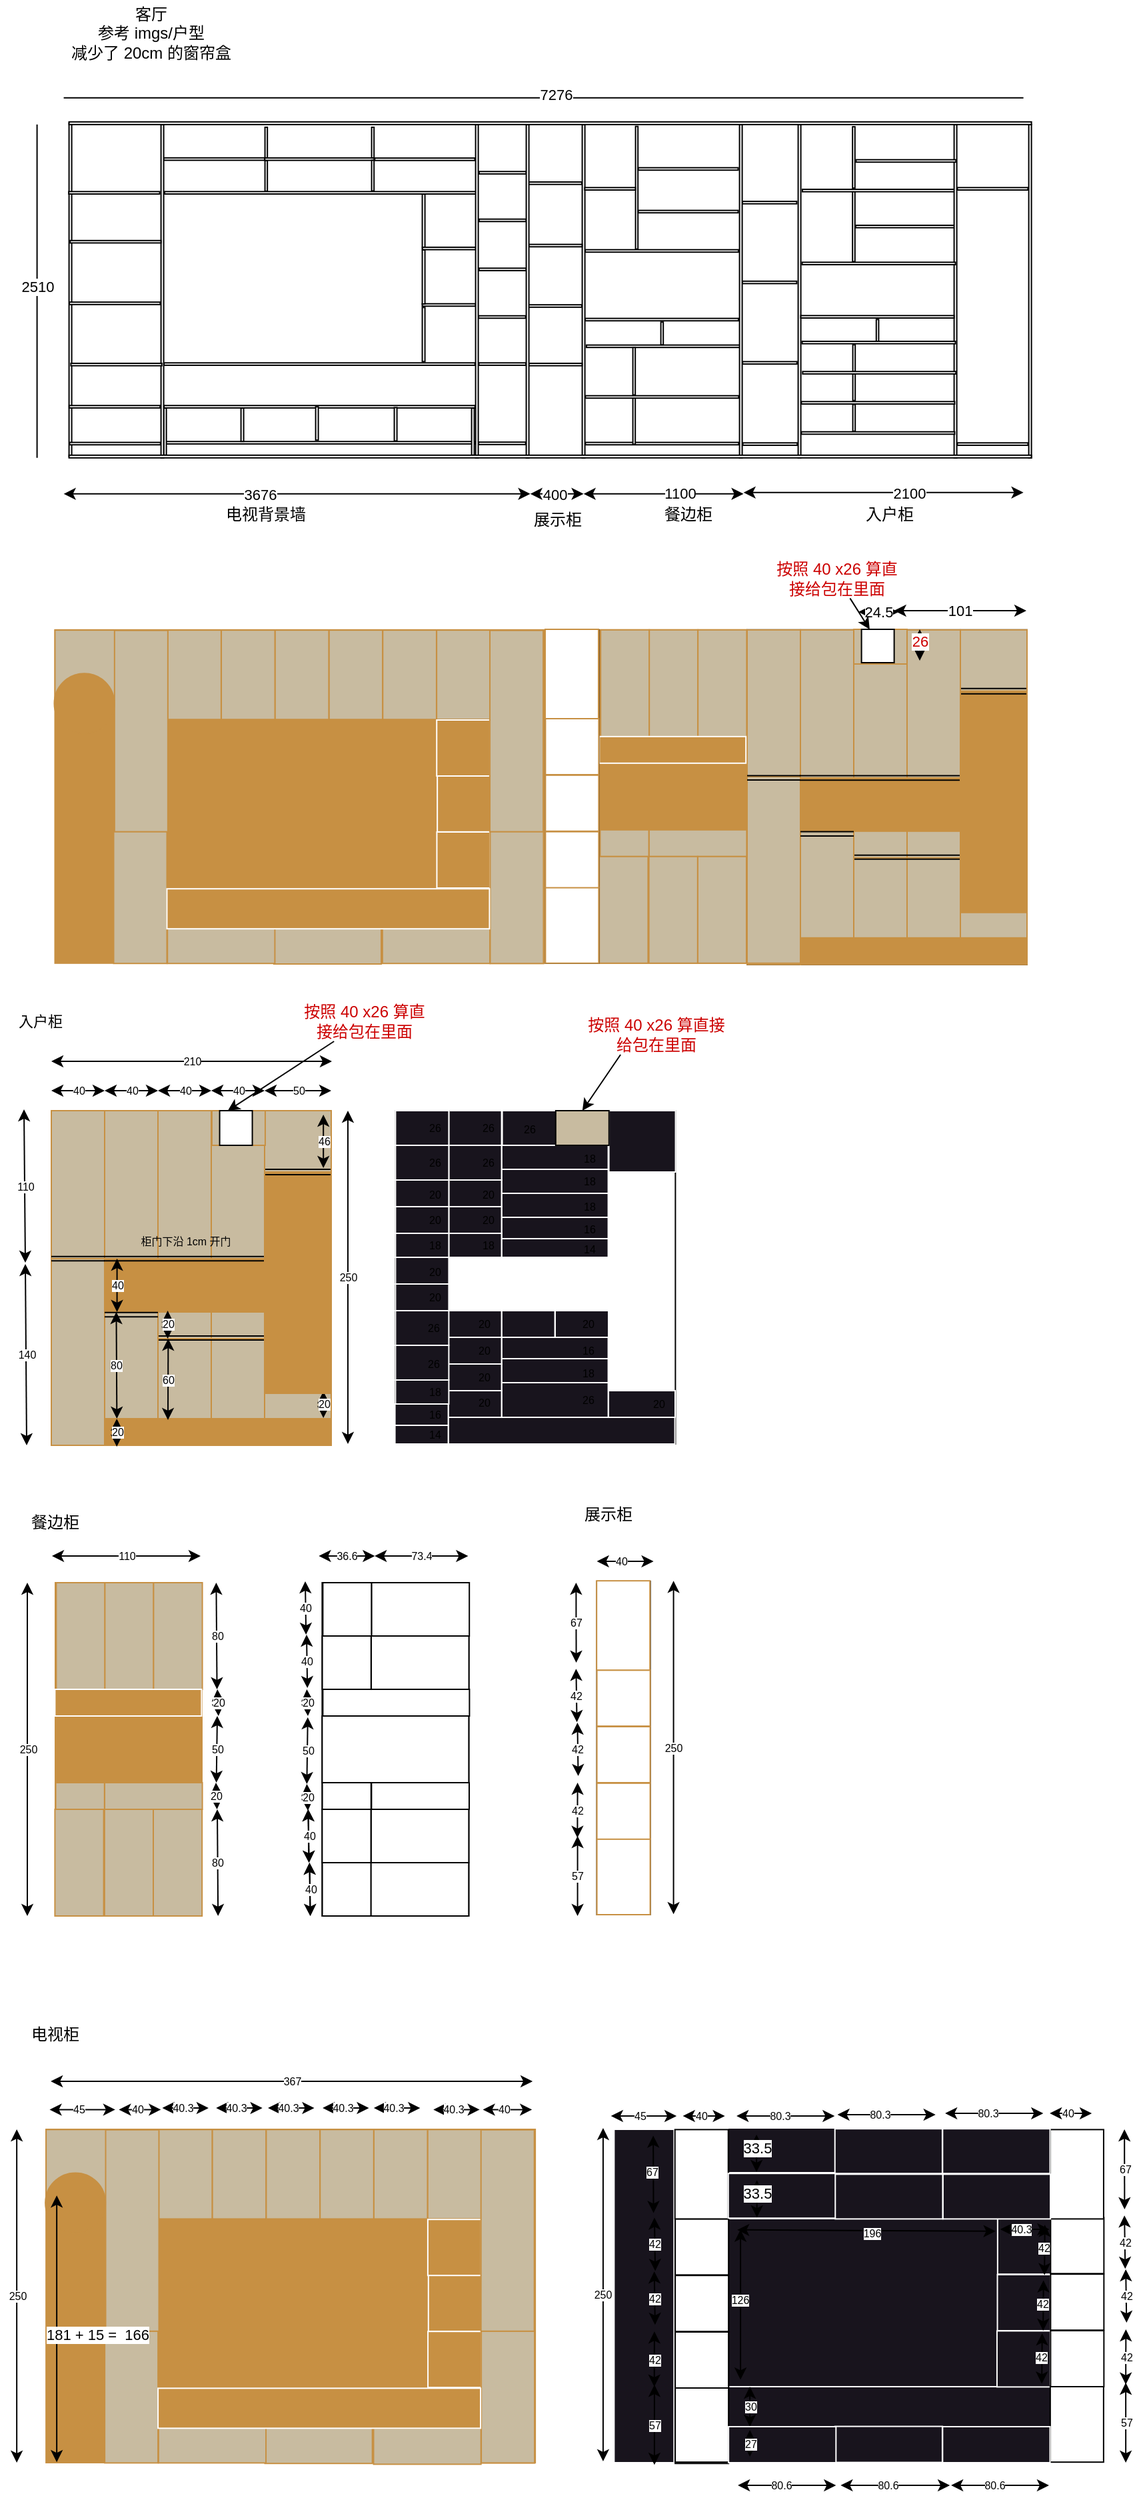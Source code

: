 <mxfile>
    <diagram id="WkoOyQL_onMO1ubSj4pm" name="第 1 页">
        <mxGraphModel dx="1089" dy="1998" grid="1" gridSize="10" guides="1" tooltips="1" connect="1" arrows="1" fold="1" page="1" pageScale="1" pageWidth="827" pageHeight="1169" math="0" shadow="0">
            <root>
                <mxCell id="0"/>
                <mxCell id="1" parent="0"/>
                <mxCell id="217" value="" style="rounded=0;whiteSpace=wrap;html=1;fontSize=8;fillColor=#18141D;" parent="1" vertex="1">
                    <mxGeometry x="316.7" y="642" width="40" height="140" as="geometry"/>
                </mxCell>
                <mxCell id="2" value="客厅&lt;br&gt;参考 imgs/户型&lt;br&gt;减少了 20cm 的窗帘盒" style="text;html=1;strokeColor=none;fillColor=none;align=center;verticalAlign=middle;whiteSpace=wrap;rounded=0;movable=1;resizable=1;rotatable=1;deletable=1;editable=1;connectable=1;" parent="1" vertex="1">
                    <mxGeometry x="38.8" y="-300.6" width="189" height="50" as="geometry"/>
                </mxCell>
                <mxCell id="5" value="" style="rounded=0;whiteSpace=wrap;html=1;movable=1;resizable=1;rotatable=1;deletable=1;editable=1;connectable=1;" parent="1" vertex="1">
                    <mxGeometry x="71.8" y="-208.6" width="2" height="250" as="geometry"/>
                </mxCell>
                <mxCell id="30" value="" style="rounded=0;whiteSpace=wrap;html=1;rotation=90;movable=1;resizable=1;rotatable=1;deletable=1;editable=1;connectable=1;" parent="1" vertex="1">
                    <mxGeometry x="104.8" y="-190.5" width="1.8" height="68.2" as="geometry"/>
                </mxCell>
                <mxCell id="34" value="" style="endArrow=none;html=1;movable=1;resizable=1;rotatable=1;deletable=1;editable=1;connectable=1;" parent="1" edge="1">
                    <mxGeometry width="50" height="50" relative="1" as="geometry">
                        <mxPoint x="47.8" y="42.4" as="sourcePoint"/>
                        <mxPoint x="47.8" y="-207.6" as="targetPoint"/>
                    </mxGeometry>
                </mxCell>
                <mxCell id="35" value="2510" style="edgeLabel;html=1;align=center;verticalAlign=middle;resizable=1;points=[];movable=1;rotatable=1;deletable=1;editable=1;connectable=1;" parent="34" vertex="1" connectable="0">
                    <mxGeometry x="0.323" y="2" relative="1" as="geometry">
                        <mxPoint x="2" y="37" as="offset"/>
                    </mxGeometry>
                </mxCell>
                <mxCell id="36" value="" style="endArrow=none;html=1;movable=1;resizable=1;rotatable=1;deletable=1;editable=1;connectable=1;" parent="1" edge="1">
                    <mxGeometry width="50" height="50" relative="1" as="geometry">
                        <mxPoint x="67.8" y="-227.6" as="sourcePoint"/>
                        <mxPoint x="787.8" y="-227.6" as="targetPoint"/>
                    </mxGeometry>
                </mxCell>
                <mxCell id="37" value="7276" style="edgeLabel;html=1;align=center;verticalAlign=middle;resizable=1;points=[];movable=1;rotatable=1;deletable=1;editable=1;connectable=1;" parent="36" vertex="1" connectable="0">
                    <mxGeometry x="-0.278" y="2" relative="1" as="geometry">
                        <mxPoint x="109" y="-1" as="offset"/>
                    </mxGeometry>
                </mxCell>
                <mxCell id="38" value="" style="rounded=0;whiteSpace=wrap;html=1;rotation=90;movable=1;resizable=1;rotatable=1;deletable=1;editable=1;connectable=1;" parent="1" vertex="1">
                    <mxGeometry x="258.8" y="-85.6" width="1.8" height="233.3" as="geometry"/>
                </mxCell>
                <mxCell id="41" value="" style="rounded=0;whiteSpace=wrap;html=1;rotation=90;movable=1;resizable=1;rotatable=1;deletable=1;editable=1;connectable=1;" parent="1" vertex="1">
                    <mxGeometry x="395.8" y="13.85" width="1.8" height="35.3" as="geometry"/>
                </mxCell>
                <mxCell id="44" value="" style="rounded=0;whiteSpace=wrap;html=1;movable=1;resizable=1;rotatable=1;deletable=1;editable=1;connectable=1;" parent="1" vertex="1">
                    <mxGeometry x="456.8" y="-207.5" width="2" height="250" as="geometry"/>
                </mxCell>
                <mxCell id="47" value="" style="rounded=0;whiteSpace=wrap;html=1;rotation=90;movable=1;resizable=1;rotatable=1;deletable=1;editable=1;connectable=1;" parent="1" vertex="1">
                    <mxGeometry x="515.8" y="-25.8" width="1.8" height="115" as="geometry"/>
                </mxCell>
                <mxCell id="49" value="" style="rounded=0;whiteSpace=wrap;html=1;rotation=90;movable=1;resizable=1;rotatable=1;deletable=1;editable=1;connectable=1;" parent="1" vertex="1">
                    <mxGeometry x="596.8" y="11.65" width="1.8" height="40.8" as="geometry"/>
                </mxCell>
                <mxCell id="53" value="" style="rounded=0;whiteSpace=wrap;html=1;rotation=90;movable=1;resizable=1;rotatable=1;deletable=1;editable=1;connectable=1;" parent="1" vertex="1">
                    <mxGeometry x="763.8" y="5.55" width="1.8" height="53" as="geometry"/>
                </mxCell>
                <mxCell id="54" value="" style="rounded=0;whiteSpace=wrap;html=1;rotation=-180;movable=1;resizable=1;rotatable=1;deletable=1;editable=1;connectable=1;" parent="1" vertex="1">
                    <mxGeometry x="142.8" y="5.1" width="2" height="35.3" as="geometry"/>
                </mxCell>
                <mxCell id="56" value="" style="rounded=0;whiteSpace=wrap;html=1;rotation=-180;movable=1;resizable=1;rotatable=1;deletable=1;editable=1;connectable=1;" parent="1" vertex="1">
                    <mxGeometry x="373.8" y="5.1" width="2" height="35.3" as="geometry"/>
                </mxCell>
                <mxCell id="57" value="" style="rounded=0;whiteSpace=wrap;html=1;rotation=90;movable=1;resizable=1;rotatable=1;deletable=1;editable=1;connectable=1;" parent="1" vertex="1">
                    <mxGeometry x="258.8" y="-112.6" width="1.8" height="233.3" as="geometry"/>
                </mxCell>
                <mxCell id="59" value="" style="rounded=0;whiteSpace=wrap;html=1;rotation=-180;movable=1;resizable=1;rotatable=1;deletable=1;editable=1;connectable=1;" parent="1" vertex="1">
                    <mxGeometry x="200.8" y="5.1" width="2" height="25" as="geometry"/>
                </mxCell>
                <mxCell id="60" value="" style="rounded=0;whiteSpace=wrap;html=1;rotation=-180;movable=1;resizable=1;rotatable=1;deletable=1;editable=1;connectable=1;" parent="1" vertex="1">
                    <mxGeometry x="256.8" y="4.1" width="2" height="25" as="geometry"/>
                </mxCell>
                <mxCell id="62" value="" style="rounded=0;whiteSpace=wrap;html=1;rotation=-180;movable=1;resizable=1;rotatable=1;deletable=1;editable=1;connectable=1;" parent="1" vertex="1">
                    <mxGeometry x="315.8" y="4.7" width="2" height="25" as="geometry"/>
                </mxCell>
                <mxCell id="64" value="" style="rounded=0;whiteSpace=wrap;html=1;rotation=90;movable=1;resizable=1;rotatable=1;deletable=1;editable=1;connectable=1;" parent="1" vertex="1">
                    <mxGeometry x="258.8" y="-144.6" width="1.8" height="233.3" as="geometry"/>
                </mxCell>
                <mxCell id="66" value="" style="rounded=0;whiteSpace=wrap;html=1;rotation=-180;movable=1;resizable=1;rotatable=1;deletable=1;editable=1;connectable=1;" parent="1" vertex="1">
                    <mxGeometry x="336.8" y="-70.4" width="2" height="40.6" as="geometry"/>
                </mxCell>
                <mxCell id="68" value="" style="rounded=0;whiteSpace=wrap;html=1;rotation=90;movable=1;resizable=1;rotatable=1;deletable=1;editable=1;connectable=1;" parent="1" vertex="1">
                    <mxGeometry x="355.88" y="-92.27" width="1.8" height="40" as="geometry"/>
                </mxCell>
                <mxCell id="69" value="" style="rounded=0;whiteSpace=wrap;html=1;rotation=-180;movable=1;resizable=1;rotatable=1;deletable=1;editable=1;connectable=1;" parent="1" vertex="1">
                    <mxGeometry x="336.8" y="-113.6" width="2" height="40.6" as="geometry"/>
                </mxCell>
                <mxCell id="70" value="" style="rounded=0;whiteSpace=wrap;html=1;rotation=-180;movable=1;resizable=1;rotatable=1;deletable=1;editable=1;connectable=1;" parent="1" vertex="1">
                    <mxGeometry x="336.8" y="-155.4" width="2" height="40.6" as="geometry"/>
                </mxCell>
                <mxCell id="71" value="" style="rounded=0;whiteSpace=wrap;html=1;rotation=90;movable=1;resizable=1;rotatable=1;deletable=1;editable=1;connectable=1;" parent="1" vertex="1">
                    <mxGeometry x="356" y="-134.65" width="1.8" height="40" as="geometry"/>
                </mxCell>
                <mxCell id="72" value="" style="rounded=0;whiteSpace=wrap;html=1;rotation=90;movable=1;resizable=1;rotatable=1;deletable=1;editable=1;connectable=1;" parent="1" vertex="1">
                    <mxGeometry x="259.6" y="-273.4" width="1.8" height="234" as="geometry"/>
                </mxCell>
                <mxCell id="75" value="" style="rounded=0;whiteSpace=wrap;html=1;rotation=-180;movable=1;resizable=1;rotatable=1;deletable=1;editable=1;connectable=1;" parent="1" vertex="1">
                    <mxGeometry x="218.8" y="-205.55" width="1.8" height="23" as="geometry"/>
                </mxCell>
                <mxCell id="76" value="" style="rounded=0;whiteSpace=wrap;html=1;rotation=-180;movable=1;resizable=1;rotatable=1;deletable=1;editable=1;connectable=1;" parent="1" vertex="1">
                    <mxGeometry x="218.8" y="-180.6" width="1.8" height="23" as="geometry"/>
                </mxCell>
                <mxCell id="77" value="" style="rounded=0;whiteSpace=wrap;html=1;rotation=90;movable=1;resizable=1;rotatable=1;deletable=1;editable=1;connectable=1;" parent="1" vertex="1">
                    <mxGeometry x="179.8" y="-219.7" width="1.8" height="76" as="geometry"/>
                </mxCell>
                <mxCell id="78" value="" style="rounded=0;whiteSpace=wrap;html=1;rotation=90;movable=1;resizable=1;rotatable=1;deletable=1;editable=1;connectable=1;" parent="1" vertex="1">
                    <mxGeometry x="258.75" y="-222.65" width="1.8" height="82" as="geometry"/>
                </mxCell>
                <mxCell id="79" value="" style="rounded=0;whiteSpace=wrap;html=1;rotation=-180;movable=1;resizable=1;rotatable=1;deletable=1;editable=1;connectable=1;" parent="1" vertex="1">
                    <mxGeometry x="298.8" y="-205.55" width="1.8" height="23" as="geometry"/>
                </mxCell>
                <mxCell id="80" value="" style="rounded=0;whiteSpace=wrap;html=1;rotation=-180;movable=1;resizable=1;rotatable=1;deletable=1;editable=1;connectable=1;" parent="1" vertex="1">
                    <mxGeometry x="298.8" y="-180.8" width="1.8" height="23" as="geometry"/>
                </mxCell>
                <mxCell id="81" value="" style="rounded=0;whiteSpace=wrap;html=1;rotation=90;movable=1;resizable=1;rotatable=1;deletable=1;editable=1;connectable=1;" parent="1" vertex="1">
                    <mxGeometry x="337.8" y="-219.1" width="1.8" height="75.1" as="geometry"/>
                </mxCell>
                <mxCell id="82" value="" style="rounded=0;whiteSpace=wrap;html=1;rotation=90;movable=1;resizable=1;rotatable=1;deletable=1;editable=1;connectable=1;" parent="1" vertex="1">
                    <mxGeometry x="396" y="-45.6" width="1.8" height="35.3" as="geometry"/>
                </mxCell>
                <mxCell id="83" value="" style="rounded=0;whiteSpace=wrap;html=1;rotation=90;movable=1;resizable=1;rotatable=1;deletable=1;editable=1;connectable=1;" parent="1" vertex="1">
                    <mxGeometry x="435.8" y="-47.6" width="1.8" height="40" as="geometry"/>
                </mxCell>
                <mxCell id="85" value="" style="rounded=0;whiteSpace=wrap;html=1;rotation=90;movable=1;resizable=1;rotatable=1;deletable=1;editable=1;connectable=1;" parent="1" vertex="1">
                    <mxGeometry x="435.6" y="-91.5" width="1.8" height="40" as="geometry"/>
                </mxCell>
                <mxCell id="86" value="" style="rounded=0;whiteSpace=wrap;html=1;rotation=90;movable=1;resizable=1;rotatable=1;deletable=1;editable=1;connectable=1;" parent="1" vertex="1">
                    <mxGeometry x="435.8" y="-136.8" width="1.8" height="40" as="geometry"/>
                </mxCell>
                <mxCell id="87" value="" style="rounded=0;whiteSpace=wrap;html=1;rotation=90;movable=1;resizable=1;rotatable=1;deletable=1;editable=1;connectable=1;" parent="1" vertex="1">
                    <mxGeometry x="435.6" y="-183.6" width="1.8" height="40" as="geometry"/>
                </mxCell>
                <mxCell id="92" value="" style="rounded=0;whiteSpace=wrap;html=1;rotation=90;movable=1;resizable=1;rotatable=1;deletable=1;editable=1;connectable=1;" parent="1" vertex="1">
                    <mxGeometry x="395.8" y="-80.9" width="1.8" height="35.3" as="geometry"/>
                </mxCell>
                <mxCell id="94" value="" style="rounded=0;whiteSpace=wrap;html=1;rotation=90;movable=1;resizable=1;rotatable=1;deletable=1;editable=1;connectable=1;" parent="1" vertex="1">
                    <mxGeometry x="396.2" y="-116.6" width="1.8" height="35.3" as="geometry"/>
                </mxCell>
                <mxCell id="95" value="" style="rounded=0;whiteSpace=wrap;html=1;rotation=90;movable=1;resizable=1;rotatable=1;deletable=1;editable=1;connectable=1;" parent="1" vertex="1">
                    <mxGeometry x="396.2" y="-153.4" width="1.8" height="35.3" as="geometry"/>
                </mxCell>
                <mxCell id="96" value="" style="rounded=0;whiteSpace=wrap;html=1;rotation=90;movable=1;resizable=1;rotatable=1;deletable=1;editable=1;connectable=1;" parent="1" vertex="1">
                    <mxGeometry x="396.2" y="-189.1" width="1.8" height="35.3" as="geometry"/>
                </mxCell>
                <mxCell id="100" value="" style="rounded=0;whiteSpace=wrap;html=1;rotation=90;movable=1;resizable=1;rotatable=1;deletable=1;editable=1;connectable=1;" parent="1" vertex="1">
                    <mxGeometry x="516.6" y="-98.8" width="1.8" height="115" as="geometry"/>
                </mxCell>
                <mxCell id="101" value="" style="rounded=0;whiteSpace=wrap;html=1;rotation=-180;movable=1;resizable=1;rotatable=1;deletable=1;editable=1;connectable=1;" parent="1" vertex="1">
                    <mxGeometry x="494.8" y="-40.4" width="1.8" height="35.6" as="geometry"/>
                </mxCell>
                <mxCell id="102" value="" style="rounded=0;whiteSpace=wrap;html=1;rotation=-180;movable=1;resizable=1;rotatable=1;deletable=1;editable=1;connectable=1;" parent="1" vertex="1">
                    <mxGeometry x="494.8" y="-3.4" width="1.8" height="35.6" as="geometry"/>
                </mxCell>
                <mxCell id="98" value="" style="rounded=0;whiteSpace=wrap;html=1;rotation=90;movable=1;resizable=1;rotatable=1;deletable=1;editable=1;connectable=1;" parent="1" vertex="1">
                    <mxGeometry x="515.8" y="-60.8" width="1.8" height="115" as="geometry"/>
                </mxCell>
                <mxCell id="103" value="" style="rounded=0;whiteSpace=wrap;html=1;rotation=-180;movable=1;resizable=1;rotatable=1;deletable=1;editable=1;connectable=1;" parent="1" vertex="1">
                    <mxGeometry x="515.8" y="-59.4" width="1.8" height="17" as="geometry"/>
                </mxCell>
                <mxCell id="104" value="" style="rounded=0;whiteSpace=wrap;html=1;rotation=90;movable=1;resizable=1;rotatable=1;deletable=1;editable=1;connectable=1;" parent="1" vertex="1">
                    <mxGeometry x="515.6" y="-118.8" width="1.8" height="115" as="geometry"/>
                </mxCell>
                <mxCell id="106" value="" style="rounded=0;whiteSpace=wrap;html=1;rotation=90;movable=1;resizable=1;rotatable=1;deletable=1;editable=1;connectable=1;" parent="1" vertex="1">
                    <mxGeometry x="515.6" y="-170.3" width="1.8" height="115" as="geometry"/>
                </mxCell>
                <mxCell id="107" value="" style="rounded=0;whiteSpace=wrap;html=1;rotation=-180;movable=1;resizable=1;rotatable=1;deletable=1;editable=1;connectable=1;" parent="1" vertex="1">
                    <mxGeometry x="496.8" y="-206.2" width="1.8" height="92" as="geometry"/>
                </mxCell>
                <mxCell id="108" value="" style="rounded=0;whiteSpace=wrap;html=1;rotation=90;movable=1;resizable=1;rotatable=1;deletable=1;editable=1;connectable=1;" parent="1" vertex="1">
                    <mxGeometry x="476.8" y="-178.4" width="1.8" height="38" as="geometry"/>
                </mxCell>
                <mxCell id="110" value="" style="rounded=0;whiteSpace=wrap;html=1;rotation=90;movable=1;resizable=1;rotatable=1;deletable=1;editable=1;connectable=1;" parent="1" vertex="1">
                    <mxGeometry x="535.4" y="-211.8" width="1.8" height="75" as="geometry"/>
                </mxCell>
                <mxCell id="111" value="" style="rounded=0;whiteSpace=wrap;html=1;rotation=90;movable=1;resizable=1;rotatable=1;deletable=1;editable=1;connectable=1;" parent="1" vertex="1">
                    <mxGeometry x="535.4" y="-179.8" width="1.8" height="75" as="geometry"/>
                </mxCell>
                <mxCell id="113" value="" style="rounded=0;whiteSpace=wrap;html=1;rotation=90;movable=1;resizable=1;rotatable=1;deletable=1;editable=1;connectable=1;" parent="1" vertex="1">
                    <mxGeometry x="596.6" y="-49.27" width="1.8" height="40.8" as="geometry"/>
                </mxCell>
                <mxCell id="114" value="" style="rounded=0;whiteSpace=wrap;html=1;rotation=90;movable=1;resizable=1;rotatable=1;deletable=1;editable=1;connectable=1;" parent="1" vertex="1">
                    <mxGeometry x="596.4" y="-109.6" width="1.8" height="40.8" as="geometry"/>
                </mxCell>
                <mxCell id="115" value="" style="rounded=0;whiteSpace=wrap;html=1;rotation=90;movable=1;resizable=1;rotatable=1;deletable=1;editable=1;connectable=1;" parent="1" vertex="1">
                    <mxGeometry x="596.4" y="-169.45" width="1.8" height="40.8" as="geometry"/>
                </mxCell>
                <mxCell id="122" value="" style="rounded=0;whiteSpace=wrap;html=1;rotation=0;movable=1;resizable=1;rotatable=1;deletable=1;editable=1;connectable=1;" parent="1" vertex="1">
                    <mxGeometry x="659.8" y="2.4" width="1.8" height="20" as="geometry"/>
                </mxCell>
                <mxCell id="123" value="" style="rounded=0;whiteSpace=wrap;html=1;rotation=0;movable=1;resizable=1;rotatable=1;deletable=1;editable=1;connectable=1;" parent="1" vertex="1">
                    <mxGeometry x="659.8" y="-20.6" width="1.8" height="20" as="geometry"/>
                </mxCell>
                <mxCell id="125" value="" style="rounded=0;whiteSpace=wrap;html=1;rotation=0;movable=1;resizable=1;rotatable=1;deletable=1;editable=1;connectable=1;" parent="1" vertex="1">
                    <mxGeometry x="659.8" y="-42.4" width="1.8" height="20" as="geometry"/>
                </mxCell>
                <mxCell id="126" value="" style="rounded=0;whiteSpace=wrap;html=1;rotation=0;movable=1;resizable=1;rotatable=1;deletable=1;editable=1;connectable=1;" parent="1" vertex="1">
                    <mxGeometry x="677.4" y="-61.4" width="1.8" height="17" as="geometry"/>
                </mxCell>
                <mxCell id="127" value="" style="rounded=0;whiteSpace=wrap;html=1;rotation=-180;movable=1;resizable=1;rotatable=1;deletable=1;editable=1;connectable=1;" parent="1" vertex="1">
                    <mxGeometry x="659.6" y="-157.8" width="1.8" height="53" as="geometry"/>
                </mxCell>
                <mxCell id="129" value="" style="rounded=0;whiteSpace=wrap;html=1;rotation=90;movable=1;resizable=1;rotatable=1;deletable=1;editable=1;connectable=1;" parent="1" vertex="1">
                    <mxGeometry x="678.6" y="-215.6" width="1.8" height="115" as="geometry"/>
                </mxCell>
                <mxCell id="130" value="" style="rounded=0;whiteSpace=wrap;html=1;rotation=-180;movable=1;resizable=1;rotatable=1;deletable=1;editable=1;connectable=1;" parent="1" vertex="1">
                    <mxGeometry x="659.6" y="-205.95" width="1.8" height="46" as="geometry"/>
                </mxCell>
                <mxCell id="132" value="" style="rounded=0;whiteSpace=wrap;html=1;rotation=90;movable=1;resizable=1;rotatable=1;deletable=1;editable=1;connectable=1;" parent="1" vertex="1">
                    <mxGeometry x="698.58" y="-168.62" width="1.8" height="75" as="geometry"/>
                </mxCell>
                <mxCell id="133" value="" style="rounded=0;whiteSpace=wrap;html=1;rotation=90;movable=1;resizable=1;rotatable=1;deletable=1;editable=1;connectable=1;" parent="1" vertex="1">
                    <mxGeometry x="763.8" y="-185.9" width="1.8" height="53" as="geometry"/>
                </mxCell>
                <mxCell id="40" value="" style="rounded=0;whiteSpace=wrap;html=1;movable=1;resizable=1;rotatable=1;deletable=1;editable=1;connectable=1;" parent="1" vertex="1">
                    <mxGeometry x="376.8" y="-207.6" width="2" height="250" as="geometry"/>
                </mxCell>
                <mxCell id="43" value="" style="rounded=0;whiteSpace=wrap;html=1;movable=1;resizable=1;rotatable=1;deletable=1;editable=1;connectable=1;" parent="1" vertex="1">
                    <mxGeometry x="414.8" y="-207.5" width="2" height="250" as="geometry"/>
                </mxCell>
                <mxCell id="48" value="" style="rounded=0;whiteSpace=wrap;html=1;movable=1;resizable=1;rotatable=1;deletable=1;editable=1;connectable=1;" parent="1" vertex="1">
                    <mxGeometry x="574.8" y="-207.6" width="2" height="250" as="geometry"/>
                </mxCell>
                <mxCell id="50" value="" style="rounded=0;whiteSpace=wrap;html=1;movable=1;resizable=1;rotatable=1;deletable=1;editable=1;connectable=1;" parent="1" vertex="1">
                    <mxGeometry x="618.8" y="-207.6" width="2" height="250" as="geometry"/>
                </mxCell>
                <mxCell id="52" value="" style="rounded=0;whiteSpace=wrap;html=1;movable=1;resizable=1;rotatable=1;deletable=1;editable=1;connectable=1;" parent="1" vertex="1">
                    <mxGeometry x="735.8" y="-207.6" width="2" height="250" as="geometry"/>
                </mxCell>
                <mxCell id="9" value="" style="rounded=0;whiteSpace=wrap;html=1;movable=1;resizable=1;rotatable=1;deletable=1;editable=1;connectable=1;" parent="1" vertex="1">
                    <mxGeometry x="791.8" y="-207.6" width="2" height="250" as="geometry"/>
                </mxCell>
                <mxCell id="135" value="" style="rounded=0;whiteSpace=wrap;html=1;movable=1;resizable=1;rotatable=1;deletable=1;editable=1;connectable=1;" parent="1" vertex="1">
                    <mxGeometry x="140.8" y="-207.55" width="2" height="250" as="geometry"/>
                </mxCell>
                <mxCell id="6" value="" style="rounded=0;whiteSpace=wrap;html=1;rotation=90;movable=1;resizable=1;rotatable=1;deletable=1;editable=1;connectable=1;" parent="1" vertex="1">
                    <mxGeometry x="431.8" y="-569.6" width="2" height="722" as="geometry"/>
                </mxCell>
                <mxCell id="136" value="" style="rounded=0;whiteSpace=wrap;html=1;rotation=90;movable=1;resizable=1;rotatable=1;deletable=1;editable=1;connectable=1;" parent="1" vertex="1">
                    <mxGeometry x="431.8" y="-319.6" width="2" height="722" as="geometry"/>
                </mxCell>
                <mxCell id="137" value="" style="rounded=0;whiteSpace=wrap;html=1;rotation=90;movable=1;resizable=1;rotatable=1;deletable=1;editable=1;connectable=1;" parent="1" vertex="1">
                    <mxGeometry x="698.8" y="-217.8" width="1.8" height="75" as="geometry"/>
                </mxCell>
                <mxCell id="138" value="" style="rounded=0;whiteSpace=wrap;html=1;rotation=90;movable=1;resizable=1;rotatable=1;deletable=1;editable=1;connectable=1;" parent="1" vertex="1">
                    <mxGeometry x="677.38" y="-120.9" width="1.8" height="115" as="geometry"/>
                </mxCell>
                <mxCell id="139" value="" style="rounded=0;whiteSpace=wrap;html=1;rotation=90;movable=1;resizable=1;rotatable=1;deletable=1;editable=1;connectable=1;" parent="1" vertex="1">
                    <mxGeometry x="678.38" y="-160.9" width="1.8" height="115" as="geometry"/>
                </mxCell>
                <mxCell id="140" value="" style="rounded=0;whiteSpace=wrap;html=1;rotation=90;movable=1;resizable=1;rotatable=1;deletable=1;editable=1;connectable=1;" parent="1" vertex="1">
                    <mxGeometry x="678.38" y="-101.6" width="1.8" height="115" as="geometry"/>
                </mxCell>
                <mxCell id="141" value="" style="rounded=0;whiteSpace=wrap;html=1;rotation=90;movable=1;resizable=1;rotatable=1;deletable=1;editable=1;connectable=1;" parent="1" vertex="1">
                    <mxGeometry x="678.78" y="-78.95" width="1.8" height="115" as="geometry"/>
                </mxCell>
                <mxCell id="142" value="" style="rounded=0;whiteSpace=wrap;html=1;rotation=90;movable=1;resizable=1;rotatable=1;deletable=1;editable=1;connectable=1;" parent="1" vertex="1">
                    <mxGeometry x="677.8" y="-56.4" width="1.8" height="115" as="geometry"/>
                </mxCell>
                <mxCell id="143" value="" style="rounded=0;whiteSpace=wrap;html=1;rotation=90;movable=1;resizable=1;rotatable=1;deletable=1;editable=1;connectable=1;" parent="1" vertex="1">
                    <mxGeometry x="677.8" y="-33.75" width="1.8" height="115" as="geometry"/>
                </mxCell>
                <mxCell id="144" value="" style="endArrow=classic;startArrow=classic;html=1;" parent="1" edge="1">
                    <mxGeometry width="50" height="50" relative="1" as="geometry">
                        <mxPoint x="67.8" y="69.4" as="sourcePoint"/>
                        <mxPoint x="417.8" y="69.4" as="targetPoint"/>
                    </mxGeometry>
                </mxCell>
                <mxCell id="145" value="3676" style="edgeLabel;html=1;align=center;verticalAlign=middle;resizable=0;points=[];" parent="144" vertex="1" connectable="0">
                    <mxGeometry x="-0.16" y="-2" relative="1" as="geometry">
                        <mxPoint y="-2" as="offset"/>
                    </mxGeometry>
                </mxCell>
                <mxCell id="146" value="" style="endArrow=classic;startArrow=classic;html=1;" parent="1" edge="1">
                    <mxGeometry width="50" height="50" relative="1" as="geometry">
                        <mxPoint x="417.8" y="69.4" as="sourcePoint"/>
                        <mxPoint x="457.8" y="69.4" as="targetPoint"/>
                    </mxGeometry>
                </mxCell>
                <mxCell id="147" value="400" style="edgeLabel;html=1;align=center;verticalAlign=middle;resizable=0;points=[];" parent="146" vertex="1" connectable="0">
                    <mxGeometry x="-0.1" y="-3" relative="1" as="geometry">
                        <mxPoint y="-3" as="offset"/>
                    </mxGeometry>
                </mxCell>
                <mxCell id="148" value="" style="endArrow=classic;startArrow=classic;html=1;" parent="1" edge="1">
                    <mxGeometry width="50" height="50" relative="1" as="geometry">
                        <mxPoint x="457.8" y="69.4" as="sourcePoint"/>
                        <mxPoint x="577.8" y="69.4" as="targetPoint"/>
                    </mxGeometry>
                </mxCell>
                <mxCell id="149" value="1100" style="edgeLabel;html=1;align=center;verticalAlign=middle;resizable=0;points=[];" parent="148" vertex="1" connectable="0">
                    <mxGeometry x="0.217" y="-1" relative="1" as="geometry">
                        <mxPoint x="-1" y="-2" as="offset"/>
                    </mxGeometry>
                </mxCell>
                <mxCell id="154" value="" style="endArrow=classic;startArrow=classic;html=1;" parent="1" edge="1">
                    <mxGeometry width="50" height="50" relative="1" as="geometry">
                        <mxPoint x="577.8" y="68.4" as="sourcePoint"/>
                        <mxPoint x="787.8" y="68.4" as="targetPoint"/>
                    </mxGeometry>
                </mxCell>
                <mxCell id="155" value="2100" style="edgeLabel;html=1;align=center;verticalAlign=middle;resizable=0;points=[];" parent="154" vertex="1" connectable="0">
                    <mxGeometry x="0.217" y="-1" relative="1" as="geometry">
                        <mxPoint x="-4" y="-1" as="offset"/>
                    </mxGeometry>
                </mxCell>
                <mxCell id="161" value="入户柜" style="text;html=1;align=center;verticalAlign=middle;resizable=0;points=[];autosize=1;strokeColor=none;fillColor=none;" parent="1" vertex="1">
                    <mxGeometry x="656.5" y="69.85" width="60" height="30" as="geometry"/>
                </mxCell>
                <mxCell id="162" value="餐边柜" style="text;html=1;align=center;verticalAlign=middle;resizable=0;points=[];autosize=1;strokeColor=none;fillColor=none;" parent="1" vertex="1">
                    <mxGeometry x="506.2" y="69.85" width="60" height="30" as="geometry"/>
                </mxCell>
                <mxCell id="163" value="展示柜" style="text;html=1;align=center;verticalAlign=middle;resizable=0;points=[];autosize=1;strokeColor=none;fillColor=none;" parent="1" vertex="1">
                    <mxGeometry x="407.8" y="74.4" width="60" height="30" as="geometry"/>
                </mxCell>
                <mxCell id="164" value="电视背景墙" style="text;html=1;align=center;verticalAlign=middle;resizable=0;points=[];autosize=1;strokeColor=none;fillColor=none;" parent="1" vertex="1">
                    <mxGeometry x="179.1" y="69.85" width="80" height="30" as="geometry"/>
                </mxCell>
                <mxCell id="165" value="" style="rounded=0;whiteSpace=wrap;html=1;fontSize=8;" parent="1" vertex="1">
                    <mxGeometry x="58.5" y="532" width="210" height="251" as="geometry"/>
                </mxCell>
                <mxCell id="166" value="入户柜" style="text;html=1;align=center;verticalAlign=middle;resizable=0;points=[];autosize=1;strokeColor=none;fillColor=none;fontSize=11;" parent="1" vertex="1">
                    <mxGeometry x="20.0" y="450" width="60" height="30" as="geometry"/>
                </mxCell>
                <mxCell id="167" value="210" style="endArrow=classic;startArrow=classic;html=1;fontSize=8;" parent="1" edge="1">
                    <mxGeometry width="50" height="50" relative="1" as="geometry">
                        <mxPoint x="58.5" y="495" as="sourcePoint"/>
                        <mxPoint x="269" y="495" as="targetPoint"/>
                    </mxGeometry>
                </mxCell>
                <mxCell id="168" value="250" style="endArrow=classic;startArrow=classic;html=1;fontSize=8;" parent="1" edge="1">
                    <mxGeometry width="50" height="50" relative="1" as="geometry">
                        <mxPoint x="281" y="782" as="sourcePoint"/>
                        <mxPoint x="281" y="532" as="targetPoint"/>
                    </mxGeometry>
                </mxCell>
                <mxCell id="170" value="" style="rounded=0;whiteSpace=wrap;html=1;fontSize=8;fillColor=#C79043;strokeColor=#C79043;" parent="1" vertex="1">
                    <mxGeometry x="98.5" y="763" width="170" height="20" as="geometry"/>
                </mxCell>
                <mxCell id="171" value="20" style="endArrow=classic;startArrow=classic;html=1;fontSize=8;" parent="1" edge="1">
                    <mxGeometry x="0.044" width="50" height="50" relative="1" as="geometry">
                        <mxPoint x="107.6" y="784" as="sourcePoint"/>
                        <mxPoint x="107.6" y="763" as="targetPoint"/>
                        <mxPoint as="offset"/>
                    </mxGeometry>
                </mxCell>
                <mxCell id="172" value="" style="rounded=0;whiteSpace=wrap;html=1;fontSize=8;fillColor=#C8BBA0;strokeColor=#C79043;" parent="1" vertex="1">
                    <mxGeometry x="58.5" y="532" width="40" height="251" as="geometry"/>
                </mxCell>
                <mxCell id="173" value="" style="rounded=0;whiteSpace=wrap;html=1;fontSize=8;fillColor=#C8BBA0;strokeColor=#C79043;" parent="1" vertex="1">
                    <mxGeometry x="98.5" y="532" width="40" height="231" as="geometry"/>
                </mxCell>
                <mxCell id="174" value="" style="rounded=0;whiteSpace=wrap;html=1;fontSize=8;fillColor=#C8BBA0;strokeColor=#C79043;" parent="1" vertex="1">
                    <mxGeometry x="138.5" y="532" width="40" height="231" as="geometry"/>
                </mxCell>
                <mxCell id="175" value="40" style="endArrow=classic;startArrow=classic;html=1;fontSize=8;" parent="1" edge="1">
                    <mxGeometry width="50" height="50" relative="1" as="geometry">
                        <mxPoint x="58.5" y="517" as="sourcePoint"/>
                        <mxPoint x="98.5" y="517" as="targetPoint"/>
                    </mxGeometry>
                </mxCell>
                <mxCell id="177" value="40" style="endArrow=classic;startArrow=classic;html=1;fontSize=8;" parent="1" edge="1">
                    <mxGeometry width="50" height="50" relative="1" as="geometry">
                        <mxPoint x="98.5" y="517" as="sourcePoint"/>
                        <mxPoint x="138.5" y="517" as="targetPoint"/>
                    </mxGeometry>
                </mxCell>
                <mxCell id="179" value="" style="rounded=0;whiteSpace=wrap;html=1;fontSize=8;fillColor=#C8BBA0;strokeColor=#C79043;" parent="1" vertex="1">
                    <mxGeometry x="178.5" y="532" width="40" height="231" as="geometry"/>
                </mxCell>
                <mxCell id="180" value="40" style="endArrow=classic;startArrow=classic;html=1;fontSize=8;" parent="1" edge="1">
                    <mxGeometry width="50" height="50" relative="1" as="geometry">
                        <mxPoint x="138.5" y="517" as="sourcePoint"/>
                        <mxPoint x="178.5" y="517" as="targetPoint"/>
                    </mxGeometry>
                </mxCell>
                <mxCell id="181" value="50" style="endArrow=classic;startArrow=classic;html=1;fontSize=8;" parent="1" edge="1">
                    <mxGeometry width="50" height="50" relative="1" as="geometry">
                        <mxPoint x="218.5" y="517" as="sourcePoint"/>
                        <mxPoint x="268.5" y="517" as="targetPoint"/>
                    </mxGeometry>
                </mxCell>
                <mxCell id="184" value="40" style="endArrow=classic;startArrow=classic;html=1;fontSize=8;" parent="1" edge="1">
                    <mxGeometry width="50" height="50" relative="1" as="geometry">
                        <mxPoint x="178.5" y="517" as="sourcePoint"/>
                        <mxPoint x="218.5" y="517" as="targetPoint"/>
                    </mxGeometry>
                </mxCell>
                <mxCell id="185" value="80" style="endArrow=classic;startArrow=classic;html=1;fontSize=8;" parent="1" edge="1">
                    <mxGeometry width="50" height="50" relative="1" as="geometry">
                        <mxPoint x="107.68" y="763" as="sourcePoint"/>
                        <mxPoint x="107.24" y="683" as="targetPoint"/>
                    </mxGeometry>
                </mxCell>
                <mxCell id="186" value="" style="rounded=0;whiteSpace=wrap;html=1;fontSize=8;fillColor=#C8BBA0;strokeColor=#C79043;" parent="1" vertex="1">
                    <mxGeometry x="138.5" y="703" width="40" height="60" as="geometry"/>
                </mxCell>
                <mxCell id="187" value="" style="rounded=0;whiteSpace=wrap;html=1;fontSize=8;fillColor=#C8BBA0;strokeColor=#C79043;" parent="1" vertex="1">
                    <mxGeometry x="178.5" y="703" width="40" height="60" as="geometry"/>
                </mxCell>
                <mxCell id="188" value="" style="rounded=0;whiteSpace=wrap;html=1;fontSize=8;fillColor=#c79043;strokeColor=#C79043;" parent="1" vertex="1">
                    <mxGeometry x="98.5" y="643" width="120" height="40" as="geometry"/>
                </mxCell>
                <mxCell id="189" value="40" style="endArrow=classic;startArrow=classic;html=1;fontSize=8;" parent="1" edge="1">
                    <mxGeometry width="50" height="50" relative="1" as="geometry">
                        <mxPoint x="107.8" y="683" as="sourcePoint"/>
                        <mxPoint x="107.8" y="643" as="targetPoint"/>
                    </mxGeometry>
                </mxCell>
                <mxCell id="190" value="" style="rounded=0;whiteSpace=wrap;html=1;strokeColor=#C79043;fontSize=8;fillColor=#C8BBA0;" parent="1" vertex="1">
                    <mxGeometry x="218.5" y="743" width="50" height="20" as="geometry"/>
                </mxCell>
                <mxCell id="194" value="20" style="endArrow=classic;startArrow=classic;html=1;fontSize=8;" parent="1" edge="1">
                    <mxGeometry x="0.035" width="50" height="50" relative="1" as="geometry">
                        <mxPoint x="262.6" y="762.5" as="sourcePoint"/>
                        <mxPoint x="262.6" y="742.5" as="targetPoint"/>
                        <mxPoint as="offset"/>
                    </mxGeometry>
                </mxCell>
                <mxCell id="195" value="" style="rounded=0;whiteSpace=wrap;html=1;strokeColor=#C79043;fontSize=8;fillColor=#C8BBA0;" parent="1" vertex="1">
                    <mxGeometry x="218.5" y="532" width="50" height="46" as="geometry"/>
                </mxCell>
                <mxCell id="196" value="" style="rounded=0;whiteSpace=wrap;html=1;strokeColor=#C79043;fontSize=8;fillColor=#c8bba0;" parent="1" vertex="1">
                    <mxGeometry x="58.5" y="643" width="40" height="140" as="geometry"/>
                </mxCell>
                <mxCell id="197" value="140" style="endArrow=classic;startArrow=classic;html=1;fontSize=8;" parent="1" edge="1">
                    <mxGeometry width="50" height="50" relative="1" as="geometry">
                        <mxPoint x="40.0" y="783" as="sourcePoint"/>
                        <mxPoint x="39.0" y="647" as="targetPoint"/>
                    </mxGeometry>
                </mxCell>
                <mxCell id="198" value="110" style="endArrow=classic;startArrow=classic;html=1;fontSize=8;" parent="1" edge="1">
                    <mxGeometry width="50" height="50" relative="1" as="geometry">
                        <mxPoint x="39.0" y="646" as="sourcePoint"/>
                        <mxPoint x="38.0" y="531" as="targetPoint"/>
                    </mxGeometry>
                </mxCell>
                <mxCell id="200" value="20" style="endArrow=classic;startArrow=classic;html=1;fontSize=8;" parent="1" edge="1">
                    <mxGeometry x="0.044" width="50" height="50" relative="1" as="geometry">
                        <mxPoint x="145.8" y="703" as="sourcePoint"/>
                        <mxPoint x="145.8" y="682" as="targetPoint"/>
                        <mxPoint as="offset"/>
                    </mxGeometry>
                </mxCell>
                <mxCell id="201" value="46" style="endArrow=classic;startArrow=classic;html=1;fontSize=8;" parent="1" edge="1">
                    <mxGeometry width="50" height="50" relative="1" as="geometry">
                        <mxPoint x="262.6" y="575" as="sourcePoint"/>
                        <mxPoint x="262.6" y="535" as="targetPoint"/>
                    </mxGeometry>
                </mxCell>
                <mxCell id="204" value="" style="shape=link;html=1;fontSize=8;width=3;" parent="1" edge="1">
                    <mxGeometry width="100" relative="1" as="geometry">
                        <mxPoint x="139.0" y="702.44" as="sourcePoint"/>
                        <mxPoint x="218.5" y="702.44" as="targetPoint"/>
                    </mxGeometry>
                </mxCell>
                <mxCell id="206" value="" style="shape=link;html=1;fontSize=8;width=-3.333;" parent="1" edge="1">
                    <mxGeometry width="100" relative="1" as="geometry">
                        <mxPoint x="98.0" y="643.0" as="sourcePoint"/>
                        <mxPoint x="218.5" y="643.0" as="targetPoint"/>
                    </mxGeometry>
                </mxCell>
                <mxCell id="208" value="60" style="endArrow=classic;startArrow=classic;html=1;fontSize=8;" parent="1" edge="1">
                    <mxGeometry width="50" height="50" relative="1" as="geometry">
                        <mxPoint x="146.0" y="764" as="sourcePoint"/>
                        <mxPoint x="146.2" y="703" as="targetPoint"/>
                    </mxGeometry>
                </mxCell>
                <mxCell id="211" value="" style="rounded=0;whiteSpace=wrap;html=1;strokeColor=#C79043;fontSize=8;fillColor=#c79043;" parent="1" vertex="1">
                    <mxGeometry x="218.5" y="578" width="50" height="166" as="geometry"/>
                </mxCell>
                <mxCell id="212" value="" style="shape=link;html=1;fontSize=8;" parent="1" edge="1">
                    <mxGeometry width="100" relative="1" as="geometry">
                        <mxPoint x="219.0" y="578" as="sourcePoint"/>
                        <mxPoint x="268" y="578" as="targetPoint"/>
                    </mxGeometry>
                </mxCell>
                <mxCell id="207" value="" style="shape=link;html=1;fontSize=8;width=-3.182;" parent="1" edge="1">
                    <mxGeometry width="100" relative="1" as="geometry">
                        <mxPoint x="58.5" y="643" as="sourcePoint"/>
                        <mxPoint x="98.5" y="643" as="targetPoint"/>
                    </mxGeometry>
                </mxCell>
                <mxCell id="215" value="" style="rounded=0;whiteSpace=wrap;html=1;fontSize=8;" parent="1" vertex="1">
                    <mxGeometry x="316.7" y="532" width="210" height="250" as="geometry"/>
                </mxCell>
                <mxCell id="218" value="" style="rounded=0;whiteSpace=wrap;html=1;fontSize=8;fillColor=#18141D;strokeColor=#FFFFFF;" parent="1" vertex="1">
                    <mxGeometry x="356.3" y="762" width="170" height="20" as="geometry"/>
                </mxCell>
                <mxCell id="219" value="" style="rounded=0;whiteSpace=wrap;html=1;strokeColor=#FFFFFF;fontSize=8;fillColor=#18141D;" parent="1" vertex="1">
                    <mxGeometry x="356.3" y="682" width="40" height="80" as="geometry"/>
                </mxCell>
                <mxCell id="221" value="" style="rounded=0;whiteSpace=wrap;html=1;strokeColor=#FFFFFF;fontSize=8;fillColor=#18141D;" parent="1" vertex="1">
                    <mxGeometry x="396.3" y="702" width="80" height="60" as="geometry"/>
                </mxCell>
                <mxCell id="222" value="" style="rounded=0;whiteSpace=wrap;html=1;strokeColor=#FFFFFF;fontSize=8;fillColor=#18141D;" parent="1" vertex="1">
                    <mxGeometry x="356.3" y="532" width="40" height="110" as="geometry"/>
                </mxCell>
                <mxCell id="224" value="" style="rounded=0;whiteSpace=wrap;html=1;strokeColor=#FFFFFF;fontSize=8;fillColor=#18141D;" parent="1" vertex="1">
                    <mxGeometry x="396.3" y="532" width="80" height="110" as="geometry"/>
                </mxCell>
                <mxCell id="225" value="" style="rounded=0;whiteSpace=wrap;html=1;strokeColor=#FFFFFF;fontSize=8;fillColor=#18141D;" parent="1" vertex="1">
                    <mxGeometry x="476.8" y="532" width="50" height="46" as="geometry"/>
                </mxCell>
                <mxCell id="226" value="" style="rounded=0;whiteSpace=wrap;html=1;strokeColor=#FFFFFF;fontSize=8;fillColor=#18141D;" parent="1" vertex="1">
                    <mxGeometry x="396.3" y="682" width="40" height="20" as="geometry"/>
                </mxCell>
                <mxCell id="228" value="" style="rounded=0;whiteSpace=wrap;html=1;strokeColor=#FFFFFF;fontSize=8;fillColor=#18141D;" parent="1" vertex="1">
                    <mxGeometry x="436.5" y="682" width="40" height="20" as="geometry"/>
                </mxCell>
                <mxCell id="230" value="柜门下沿 1cm 开门" style="text;html=1;align=center;verticalAlign=middle;resizable=0;points=[];autosize=1;strokeColor=none;fillColor=none;fontSize=8;" parent="1" vertex="1">
                    <mxGeometry x="113.5" y="620" width="90" height="20" as="geometry"/>
                </mxCell>
                <mxCell id="235" value="" style="shape=link;html=1;fontSize=8;width=-3.182;" parent="1" edge="1">
                    <mxGeometry width="100" relative="1" as="geometry">
                        <mxPoint x="98.5" y="685" as="sourcePoint"/>
                        <mxPoint x="138.5" y="685" as="targetPoint"/>
                    </mxGeometry>
                </mxCell>
                <mxCell id="240" value="" style="rounded=0;whiteSpace=wrap;html=1;strokeColor=#FFFFFF;fontSize=8;fillColor=#18141D;fontStyle=1" parent="1" vertex="1">
                    <mxGeometry x="396.3" y="718" width="80" height="18" as="geometry"/>
                </mxCell>
                <mxCell id="245" value="" style="rounded=0;whiteSpace=wrap;html=1;strokeColor=#FFFFFF;fontSize=8;fillColor=#18141D;fontStyle=1" parent="1" vertex="1">
                    <mxGeometry x="396.3" y="702" width="80" height="16" as="geometry"/>
                </mxCell>
                <mxCell id="246" value="" style="rounded=0;whiteSpace=wrap;html=1;strokeColor=#FFFFFF;fontSize=8;fillColor=#18141D;fontStyle=1" parent="1" vertex="1">
                    <mxGeometry x="396.3" y="736" width="80" height="26" as="geometry"/>
                </mxCell>
                <mxCell id="247" value="20" style="text;html=1;align=center;verticalAlign=middle;resizable=0;points=[];autosize=1;strokeColor=none;fillColor=none;fontSize=8;" parent="1" vertex="1">
                    <mxGeometry x="445.9" y="682" width="30" height="20" as="geometry"/>
                </mxCell>
                <mxCell id="248" value="16" style="text;html=1;align=center;verticalAlign=middle;resizable=0;points=[];autosize=1;strokeColor=none;fillColor=none;fontSize=8;" parent="1" vertex="1">
                    <mxGeometry x="445.9" y="702" width="30" height="20" as="geometry"/>
                </mxCell>
                <mxCell id="249" value="18" style="text;html=1;align=center;verticalAlign=middle;resizable=0;points=[];autosize=1;strokeColor=none;fillColor=none;fontSize=8;" parent="1" vertex="1">
                    <mxGeometry x="445.9" y="719" width="30" height="20" as="geometry"/>
                </mxCell>
                <mxCell id="250" value="26" style="text;html=1;align=center;verticalAlign=middle;resizable=0;points=[];autosize=1;strokeColor=none;fillColor=none;fontSize=8;" parent="1" vertex="1">
                    <mxGeometry x="445.9" y="739" width="30" height="20" as="geometry"/>
                </mxCell>
                <mxCell id="254" value="" style="rounded=0;whiteSpace=wrap;html=1;strokeColor=#FFFFFF;fontSize=8;fillColor=#18141D;fontStyle=1" parent="1" vertex="1">
                    <mxGeometry x="356.3" y="682" width="40" height="20" as="geometry"/>
                </mxCell>
                <mxCell id="258" value="20" style="text;html=1;align=center;verticalAlign=middle;resizable=0;points=[];autosize=1;strokeColor=none;fillColor=none;fontSize=8;fontStyle=0" parent="1" vertex="1">
                    <mxGeometry x="368.3" y="682" width="30" height="20" as="geometry"/>
                </mxCell>
                <mxCell id="259" value="" style="rounded=0;whiteSpace=wrap;html=1;strokeColor=#FFFFFF;fontSize=8;fillColor=#18141D;" parent="1" vertex="1">
                    <mxGeometry x="476.5" y="742" width="50" height="20" as="geometry"/>
                </mxCell>
                <mxCell id="260" value="" style="rounded=0;whiteSpace=wrap;html=1;strokeColor=#FFFFFF;fontSize=8;fillColor=#18141D;fontStyle=1" parent="1" vertex="1">
                    <mxGeometry x="396.8" y="532" width="80" height="26" as="geometry"/>
                </mxCell>
                <mxCell id="261" value="" style="rounded=0;whiteSpace=wrap;html=1;strokeColor=#FFFFFF;fontSize=8;fillColor=#18141D;fontStyle=1" parent="1" vertex="1">
                    <mxGeometry x="396.3" y="558" width="80" height="18" as="geometry"/>
                </mxCell>
                <mxCell id="262" value="" style="rounded=0;whiteSpace=wrap;html=1;strokeColor=#FFFFFF;fontSize=8;fillColor=#18141D;fontStyle=1" parent="1" vertex="1">
                    <mxGeometry x="396.3" y="576" width="80" height="18" as="geometry"/>
                </mxCell>
                <mxCell id="263" value="" style="rounded=0;whiteSpace=wrap;html=1;strokeColor=#FFFFFF;fontSize=8;fillColor=#18141D;fontStyle=1" parent="1" vertex="1">
                    <mxGeometry x="396.3" y="594" width="80" height="18" as="geometry"/>
                </mxCell>
                <mxCell id="264" value="" style="rounded=0;whiteSpace=wrap;html=1;strokeColor=#FFFFFF;fontSize=8;fillColor=#18141D;fontStyle=1" parent="1" vertex="1">
                    <mxGeometry x="396.3" y="612" width="80" height="16" as="geometry"/>
                </mxCell>
                <mxCell id="265" value="" style="rounded=0;whiteSpace=wrap;html=1;strokeColor=#FFFFFF;fontSize=8;fillColor=#18141D;fontStyle=1" parent="1" vertex="1">
                    <mxGeometry x="396.3" y="628" width="80" height="14" as="geometry"/>
                </mxCell>
                <mxCell id="266" value="" style="rounded=0;whiteSpace=wrap;html=1;strokeColor=#FFFFFF;fontSize=8;fillColor=#18141D;fontStyle=1" parent="1" vertex="1">
                    <mxGeometry x="356.3" y="702" width="40" height="20" as="geometry"/>
                </mxCell>
                <mxCell id="267" value="" style="rounded=0;whiteSpace=wrap;html=1;strokeColor=#FFFFFF;fontSize=8;fillColor=#18141D;fontStyle=1" parent="1" vertex="1">
                    <mxGeometry x="356.3" y="722" width="40" height="20" as="geometry"/>
                </mxCell>
                <mxCell id="268" value="" style="rounded=0;whiteSpace=wrap;html=1;strokeColor=#FFFFFF;fontSize=8;fillColor=#18141D;fontStyle=1" parent="1" vertex="1">
                    <mxGeometry x="356.3" y="742" width="40" height="20" as="geometry"/>
                </mxCell>
                <mxCell id="269" value="20" style="text;html=1;align=center;verticalAlign=middle;resizable=0;points=[];autosize=1;strokeColor=none;fillColor=none;fontSize=8;fontStyle=0" parent="1" vertex="1">
                    <mxGeometry x="368.3" y="702" width="30" height="20" as="geometry"/>
                </mxCell>
                <mxCell id="270" value="20" style="text;html=1;align=center;verticalAlign=middle;resizable=0;points=[];autosize=1;strokeColor=none;fillColor=none;fontSize=8;fontStyle=0" parent="1" vertex="1">
                    <mxGeometry x="368.3" y="722" width="30" height="20" as="geometry"/>
                </mxCell>
                <mxCell id="271" value="20" style="text;html=1;align=center;verticalAlign=middle;resizable=0;points=[];autosize=1;strokeColor=none;fillColor=none;fontSize=8;fontStyle=0" parent="1" vertex="1">
                    <mxGeometry x="367.9" y="741" width="30" height="20" as="geometry"/>
                </mxCell>
                <mxCell id="272" value="26" style="text;html=1;align=center;verticalAlign=middle;resizable=0;points=[];autosize=1;strokeColor=none;fillColor=none;fontSize=8;" parent="1" vertex="1">
                    <mxGeometry x="401.8" y="536" width="30" height="20" as="geometry"/>
                </mxCell>
                <mxCell id="273" value="18" style="text;html=1;align=center;verticalAlign=middle;resizable=0;points=[];autosize=1;strokeColor=none;fillColor=none;fontSize=8;" parent="1" vertex="1">
                    <mxGeometry x="446.8" y="558" width="30" height="20" as="geometry"/>
                </mxCell>
                <mxCell id="274" value="18" style="text;html=1;align=center;verticalAlign=middle;resizable=0;points=[];autosize=1;strokeColor=none;fillColor=none;fontSize=8;" parent="1" vertex="1">
                    <mxGeometry x="446.9" y="575" width="30" height="20" as="geometry"/>
                </mxCell>
                <mxCell id="275" value="18" style="text;html=1;align=center;verticalAlign=middle;resizable=0;points=[];autosize=1;strokeColor=none;fillColor=none;fontSize=8;" parent="1" vertex="1">
                    <mxGeometry x="446.9" y="594" width="30" height="20" as="geometry"/>
                </mxCell>
                <mxCell id="276" value="16" style="text;html=1;align=center;verticalAlign=middle;resizable=0;points=[];autosize=1;strokeColor=none;fillColor=none;fontSize=8;" parent="1" vertex="1">
                    <mxGeometry x="446.9" y="611" width="30" height="20" as="geometry"/>
                </mxCell>
                <mxCell id="277" value="14" style="text;html=1;align=center;verticalAlign=middle;resizable=0;points=[];autosize=1;strokeColor=none;fillColor=none;fontSize=8;" parent="1" vertex="1">
                    <mxGeometry x="446.9" y="626" width="30" height="20" as="geometry"/>
                </mxCell>
                <mxCell id="278" value="" style="rounded=0;whiteSpace=wrap;html=1;strokeColor=#FFFFFF;fontSize=8;fillColor=#18141D;fontStyle=1" parent="1" vertex="1">
                    <mxGeometry x="356.3" y="532" width="40" height="26" as="geometry"/>
                </mxCell>
                <mxCell id="279" value="" style="rounded=0;whiteSpace=wrap;html=1;strokeColor=#FFFFFF;fontSize=8;fillColor=#18141D;fontStyle=1" parent="1" vertex="1">
                    <mxGeometry x="356.3" y="558" width="40" height="26" as="geometry"/>
                </mxCell>
                <mxCell id="281" value="" style="rounded=0;whiteSpace=wrap;html=1;strokeColor=#FFFFFF;fontSize=8;fillColor=#18141D;fontStyle=1" parent="1" vertex="1">
                    <mxGeometry x="356.3" y="584" width="40" height="20" as="geometry"/>
                </mxCell>
                <mxCell id="283" value="" style="rounded=0;whiteSpace=wrap;html=1;strokeColor=#FFFFFF;fontSize=8;fillColor=#18141D;fontStyle=1" parent="1" vertex="1">
                    <mxGeometry x="356.3" y="604" width="40" height="20" as="geometry"/>
                </mxCell>
                <mxCell id="284" value="" style="rounded=0;whiteSpace=wrap;html=1;strokeColor=#FFFFFF;fontSize=8;fillColor=#18141D;fontStyle=1" parent="1" vertex="1">
                    <mxGeometry x="356.3" y="624" width="40" height="18" as="geometry"/>
                </mxCell>
                <mxCell id="285" value="" style="rounded=0;whiteSpace=wrap;html=1;fontSize=8;fillColor=#18141D;" parent="1" vertex="1">
                    <mxGeometry x="316.7" y="532" width="40" height="110" as="geometry"/>
                </mxCell>
                <mxCell id="286" value="26" style="text;html=1;align=center;verticalAlign=middle;resizable=0;points=[];autosize=1;strokeColor=none;fillColor=none;fontSize=8;" parent="1" vertex="1">
                    <mxGeometry x="371.0" y="535" width="30" height="20" as="geometry"/>
                </mxCell>
                <mxCell id="287" value="26" style="text;html=1;align=center;verticalAlign=middle;resizable=0;points=[];autosize=1;strokeColor=none;fillColor=none;fontSize=8;" parent="1" vertex="1">
                    <mxGeometry x="371.0" y="561" width="30" height="20" as="geometry"/>
                </mxCell>
                <mxCell id="288" value="20" style="text;html=1;align=center;verticalAlign=middle;resizable=0;points=[];autosize=1;strokeColor=none;fillColor=none;fontSize=8;" parent="1" vertex="1">
                    <mxGeometry x="371.0" y="585" width="30" height="20" as="geometry"/>
                </mxCell>
                <mxCell id="289" value="20" style="text;html=1;align=center;verticalAlign=middle;resizable=0;points=[];autosize=1;strokeColor=none;fillColor=none;fontSize=8;" parent="1" vertex="1">
                    <mxGeometry x="371.0" y="604" width="30" height="20" as="geometry"/>
                </mxCell>
                <mxCell id="290" value="18" style="text;html=1;align=center;verticalAlign=middle;resizable=0;points=[];autosize=1;strokeColor=none;fillColor=none;fontSize=8;" parent="1" vertex="1">
                    <mxGeometry x="371.0" y="623" width="30" height="20" as="geometry"/>
                </mxCell>
                <mxCell id="291" value="" style="rounded=0;whiteSpace=wrap;html=1;strokeColor=#FFFFFF;fontSize=8;fillColor=#18141D;" parent="1" vertex="1">
                    <mxGeometry x="316.7" y="532" width="40" height="110" as="geometry"/>
                </mxCell>
                <mxCell id="292" value="" style="rounded=0;whiteSpace=wrap;html=1;strokeColor=#FFFFFF;fontSize=8;fillColor=#18141D;fontStyle=1" parent="1" vertex="1">
                    <mxGeometry x="316.7" y="532" width="40" height="26" as="geometry"/>
                </mxCell>
                <mxCell id="293" value="" style="rounded=0;whiteSpace=wrap;html=1;strokeColor=#FFFFFF;fontSize=8;fillColor=#18141D;fontStyle=1" parent="1" vertex="1">
                    <mxGeometry x="316.7" y="558" width="40" height="26" as="geometry"/>
                </mxCell>
                <mxCell id="294" value="" style="rounded=0;whiteSpace=wrap;html=1;strokeColor=#FFFFFF;fontSize=8;fillColor=#18141D;fontStyle=1" parent="1" vertex="1">
                    <mxGeometry x="316.7" y="584" width="40" height="20" as="geometry"/>
                </mxCell>
                <mxCell id="295" value="" style="rounded=0;whiteSpace=wrap;html=1;strokeColor=#FFFFFF;fontSize=8;fillColor=#18141D;fontStyle=1" parent="1" vertex="1">
                    <mxGeometry x="316.7" y="604" width="40" height="20" as="geometry"/>
                </mxCell>
                <mxCell id="296" value="" style="rounded=0;whiteSpace=wrap;html=1;strokeColor=#FFFFFF;fontSize=8;fillColor=#18141D;fontStyle=1" parent="1" vertex="1">
                    <mxGeometry x="316.7" y="624" width="40" height="18" as="geometry"/>
                </mxCell>
                <mxCell id="297" value="26" style="text;html=1;align=center;verticalAlign=middle;resizable=0;points=[];autosize=1;strokeColor=none;fillColor=none;fontSize=8;" parent="1" vertex="1">
                    <mxGeometry x="331.4" y="535" width="30" height="20" as="geometry"/>
                </mxCell>
                <mxCell id="298" value="26" style="text;html=1;align=center;verticalAlign=middle;resizable=0;points=[];autosize=1;strokeColor=none;fillColor=none;fontSize=8;" parent="1" vertex="1">
                    <mxGeometry x="331.4" y="561" width="30" height="20" as="geometry"/>
                </mxCell>
                <mxCell id="299" value="20" style="text;html=1;align=center;verticalAlign=middle;resizable=0;points=[];autosize=1;strokeColor=none;fillColor=none;fontSize=8;" parent="1" vertex="1">
                    <mxGeometry x="331.4" y="585" width="30" height="20" as="geometry"/>
                </mxCell>
                <mxCell id="300" value="20" style="text;html=1;align=center;verticalAlign=middle;resizable=0;points=[];autosize=1;strokeColor=none;fillColor=none;fontSize=8;" parent="1" vertex="1">
                    <mxGeometry x="331.4" y="604" width="30" height="20" as="geometry"/>
                </mxCell>
                <mxCell id="301" value="18" style="text;html=1;align=center;verticalAlign=middle;resizable=0;points=[];autosize=1;strokeColor=none;fillColor=none;fontSize=8;" parent="1" vertex="1">
                    <mxGeometry x="331.4" y="623" width="30" height="20" as="geometry"/>
                </mxCell>
                <mxCell id="302" value="" style="rounded=0;whiteSpace=wrap;html=1;strokeColor=#FFFFFF;fontSize=8;fillColor=#18141D;fontStyle=1" parent="1" vertex="1">
                    <mxGeometry x="316.7" y="734" width="40" height="18" as="geometry"/>
                </mxCell>
                <mxCell id="303" value="18" style="text;html=1;align=center;verticalAlign=middle;resizable=0;points=[];autosize=1;strokeColor=none;fillColor=none;fontSize=8;fontStyle=0" parent="1" vertex="1">
                    <mxGeometry x="331" y="733" width="30" height="20" as="geometry"/>
                </mxCell>
                <mxCell id="304" value="" style="rounded=0;whiteSpace=wrap;html=1;strokeColor=#FFFFFF;fontSize=8;fillColor=#18141D;fontStyle=1" parent="1" vertex="1">
                    <mxGeometry x="316.7" y="682" width="40" height="26" as="geometry"/>
                </mxCell>
                <mxCell id="305" value="" style="rounded=0;whiteSpace=wrap;html=1;strokeColor=#FFFFFF;fontSize=8;fillColor=#18141D;fontStyle=1" parent="1" vertex="1">
                    <mxGeometry x="316.7" y="708" width="40" height="26" as="geometry"/>
                </mxCell>
                <mxCell id="306" value="26" style="text;html=1;align=center;verticalAlign=middle;resizable=0;points=[];autosize=1;strokeColor=none;fillColor=none;fontSize=8;" parent="1" vertex="1">
                    <mxGeometry x="330.0" y="685" width="30" height="20" as="geometry"/>
                </mxCell>
                <mxCell id="307" value="26" style="text;html=1;align=center;verticalAlign=middle;resizable=0;points=[];autosize=1;strokeColor=none;fillColor=none;fontSize=8;" parent="1" vertex="1">
                    <mxGeometry x="330.0" y="712" width="30" height="20" as="geometry"/>
                </mxCell>
                <mxCell id="308" value="" style="rounded=0;whiteSpace=wrap;html=1;strokeColor=#FFFFFF;fontSize=8;fillColor=#18141D;fontStyle=1" parent="1" vertex="1">
                    <mxGeometry x="316.7" y="642" width="40" height="20" as="geometry"/>
                </mxCell>
                <mxCell id="309" value="" style="rounded=0;whiteSpace=wrap;html=1;strokeColor=#FFFFFF;fontSize=8;fillColor=#18141D;fontStyle=1" parent="1" vertex="1">
                    <mxGeometry x="316.7" y="662" width="40" height="20" as="geometry"/>
                </mxCell>
                <mxCell id="310" value="20" style="text;html=1;align=center;verticalAlign=middle;resizable=0;points=[];autosize=1;strokeColor=none;fillColor=none;fontSize=8;" parent="1" vertex="1">
                    <mxGeometry x="331.4" y="643" width="30" height="20" as="geometry"/>
                </mxCell>
                <mxCell id="311" value="20" style="text;html=1;align=center;verticalAlign=middle;resizable=0;points=[];autosize=1;strokeColor=none;fillColor=none;fontSize=8;" parent="1" vertex="1">
                    <mxGeometry x="331.4" y="662" width="30" height="20" as="geometry"/>
                </mxCell>
                <mxCell id="315" value="" style="rounded=0;whiteSpace=wrap;html=1;strokeColor=#FFFFFF;fontSize=8;fillColor=#18141D;fontStyle=1" parent="1" vertex="1">
                    <mxGeometry x="316.3" y="752" width="40" height="16" as="geometry"/>
                </mxCell>
                <mxCell id="316" value="" style="rounded=0;whiteSpace=wrap;html=1;strokeColor=#FFFFFF;fontSize=8;fillColor=#18141D;fontStyle=1" parent="1" vertex="1">
                    <mxGeometry x="316.3" y="768" width="40" height="14" as="geometry"/>
                </mxCell>
                <mxCell id="318" value="16" style="text;html=1;align=center;verticalAlign=middle;resizable=0;points=[];autosize=1;strokeColor=none;fillColor=none;fontSize=8;fontStyle=0" parent="1" vertex="1">
                    <mxGeometry x="331.4" y="750" width="30" height="20" as="geometry"/>
                </mxCell>
                <mxCell id="319" value="14" style="text;html=1;align=center;verticalAlign=middle;resizable=0;points=[];autosize=1;strokeColor=none;fillColor=none;fontSize=8;fontStyle=0" parent="1" vertex="1">
                    <mxGeometry x="331.4" y="765" width="30" height="20" as="geometry"/>
                </mxCell>
                <mxCell id="321" value="20" style="text;html=1;align=center;verticalAlign=middle;resizable=0;points=[];autosize=1;strokeColor=none;fillColor=none;fontSize=8;fontStyle=0" parent="1" vertex="1">
                    <mxGeometry x="498.5" y="742" width="30" height="20" as="geometry"/>
                </mxCell>
                <mxCell id="513" value="" style="rounded=0;whiteSpace=wrap;html=1;" parent="1" vertex="1">
                    <mxGeometry x="261.7" y="886" width="110" height="250" as="geometry"/>
                </mxCell>
                <mxCell id="514" value="餐边柜" style="text;html=1;align=center;verticalAlign=middle;resizable=0;points=[];autosize=1;strokeColor=none;fillColor=none;" parent="1" vertex="1">
                    <mxGeometry x="31" y="826" width="60" height="30" as="geometry"/>
                </mxCell>
                <mxCell id="518" value="" style="rounded=0;whiteSpace=wrap;html=1;" parent="1" vertex="1">
                    <mxGeometry x="261.8" y="1096" width="36.6" height="40" as="geometry"/>
                </mxCell>
                <mxCell id="521" value="" style="rounded=0;whiteSpace=wrap;html=1;" parent="1" vertex="1">
                    <mxGeometry x="261.8" y="1036" width="36.6" height="20" as="geometry"/>
                </mxCell>
                <mxCell id="523" value="" style="rounded=0;whiteSpace=wrap;html=1;" parent="1" vertex="1">
                    <mxGeometry x="298.7" y="1036" width="73.3" height="20" as="geometry"/>
                </mxCell>
                <mxCell id="524" value="" style="rounded=0;whiteSpace=wrap;html=1;" parent="1" vertex="1">
                    <mxGeometry x="298.35" y="1096" width="73.3" height="40" as="geometry"/>
                </mxCell>
                <mxCell id="525" value="" style="rounded=0;whiteSpace=wrap;html=1;" parent="1" vertex="1">
                    <mxGeometry x="261.7" y="986" width="110" height="50" as="geometry"/>
                </mxCell>
                <mxCell id="526" value="" style="rounded=0;whiteSpace=wrap;html=1;" parent="1" vertex="1">
                    <mxGeometry x="298.4" y="1056" width="73.3" height="40" as="geometry"/>
                </mxCell>
                <mxCell id="527" value="" style="rounded=0;whiteSpace=wrap;html=1;" parent="1" vertex="1">
                    <mxGeometry x="261.7" y="1056" width="36.6" height="40" as="geometry"/>
                </mxCell>
                <mxCell id="528" value="" style="rounded=0;whiteSpace=wrap;html=1;" parent="1" vertex="1">
                    <mxGeometry x="262.2" y="966" width="110" height="20" as="geometry"/>
                </mxCell>
                <mxCell id="530" value="" style="rounded=0;whiteSpace=wrap;html=1;" parent="1" vertex="1">
                    <mxGeometry x="298.5" y="926" width="73.3" height="40" as="geometry"/>
                </mxCell>
                <mxCell id="531" value="" style="rounded=0;whiteSpace=wrap;html=1;" parent="1" vertex="1">
                    <mxGeometry x="261.8" y="926" width="36.6" height="40" as="geometry"/>
                </mxCell>
                <mxCell id="532" value="" style="rounded=0;whiteSpace=wrap;html=1;" parent="1" vertex="1">
                    <mxGeometry x="262.2" y="886" width="36.6" height="40" as="geometry"/>
                </mxCell>
                <mxCell id="533" value="" style="rounded=0;whiteSpace=wrap;html=1;" parent="1" vertex="1">
                    <mxGeometry x="298.8" y="886" width="73.3" height="40" as="geometry"/>
                </mxCell>
                <mxCell id="534" value="" style="rounded=0;whiteSpace=wrap;html=1;fillColor=#C79043;strokeColor=#C79043;" parent="1" vertex="1">
                    <mxGeometry x="61.5" y="886" width="110" height="250" as="geometry"/>
                </mxCell>
                <mxCell id="535" value="250" style="endArrow=classic;startArrow=classic;html=1;fontSize=8;" parent="1" edge="1">
                    <mxGeometry width="50" height="50" relative="1" as="geometry">
                        <mxPoint x="40.5" y="1136" as="sourcePoint"/>
                        <mxPoint x="40.5" y="886" as="targetPoint"/>
                    </mxGeometry>
                </mxCell>
                <mxCell id="536" value="110" style="endArrow=classic;startArrow=classic;html=1;fontSize=8;" parent="1" edge="1">
                    <mxGeometry width="50" height="50" relative="1" as="geometry">
                        <mxPoint x="59.0" y="866" as="sourcePoint"/>
                        <mxPoint x="170.5" y="866" as="targetPoint"/>
                    </mxGeometry>
                </mxCell>
                <mxCell id="539" value="" style="rounded=0;whiteSpace=wrap;html=1;fillColor=#C8BBA0;strokeColor=#C79043;" parent="1" vertex="1">
                    <mxGeometry x="98.5" y="1036" width="73.3" height="20" as="geometry"/>
                </mxCell>
                <mxCell id="540" value="" style="rounded=0;whiteSpace=wrap;html=1;fillColor=#C8BBA0;strokeColor=#C79043;" parent="1" vertex="1">
                    <mxGeometry x="135.0" y="1056" width="36.6" height="80" as="geometry"/>
                </mxCell>
                <mxCell id="547" value="" style="rounded=0;whiteSpace=wrap;html=1;fillColor=#C8BBA0;strokeColor=#C79043;" parent="1" vertex="1">
                    <mxGeometry x="62.2" y="886" width="36.6" height="80" as="geometry"/>
                </mxCell>
                <mxCell id="551" value="" style="rounded=0;whiteSpace=wrap;html=1;fillColor=#C8BBA0;strokeColor=#C79043;" parent="1" vertex="1">
                    <mxGeometry x="98.7" y="886" width="36.6" height="80" as="geometry"/>
                </mxCell>
                <mxCell id="552" value="" style="rounded=0;whiteSpace=wrap;html=1;fillColor=#C8BBA0;strokeColor=#C79043;" parent="1" vertex="1">
                    <mxGeometry x="135.2" y="886" width="36.6" height="80" as="geometry"/>
                </mxCell>
                <mxCell id="553" value="" style="rounded=0;whiteSpace=wrap;html=1;fillColor=#C8BBA0;strokeColor=#C79043;" parent="1" vertex="1">
                    <mxGeometry x="98.4" y="1056" width="36.6" height="80" as="geometry"/>
                </mxCell>
                <mxCell id="554" value="" style="rounded=0;whiteSpace=wrap;html=1;fillColor=#C8BBA0;strokeColor=#C79043;" parent="1" vertex="1">
                    <mxGeometry x="61.8" y="1036" width="36.6" height="20" as="geometry"/>
                </mxCell>
                <mxCell id="555" value="" style="rounded=0;whiteSpace=wrap;html=1;fillColor=#C8BBA0;strokeColor=#C79043;" parent="1" vertex="1">
                    <mxGeometry x="61.2" y="1056" width="36.6" height="80" as="geometry"/>
                </mxCell>
                <mxCell id="556" value="" style="rounded=0;whiteSpace=wrap;html=1;fillColor=#C79043;strokeColor=#FFFFFF;" parent="1" vertex="1">
                    <mxGeometry x="61.2" y="966" width="110" height="20" as="geometry"/>
                </mxCell>
                <mxCell id="557" value="36.6" style="endArrow=classic;startArrow=classic;html=1;fontSize=8;" parent="1" edge="1">
                    <mxGeometry x="-0.008" width="50" height="50" relative="1" as="geometry">
                        <mxPoint x="259.2" y="866" as="sourcePoint"/>
                        <mxPoint x="301.2" y="866" as="targetPoint"/>
                        <mxPoint as="offset"/>
                    </mxGeometry>
                </mxCell>
                <mxCell id="558" value="73.4" style="endArrow=classic;startArrow=classic;html=1;fontSize=8;" parent="1" edge="1">
                    <mxGeometry width="50" height="50" relative="1" as="geometry">
                        <mxPoint x="301.08" y="866" as="sourcePoint"/>
                        <mxPoint x="371.2" y="866" as="targetPoint"/>
                    </mxGeometry>
                </mxCell>
                <mxCell id="559" value="80" style="endArrow=classic;startArrow=classic;html=1;fontSize=8;" parent="1" edge="1">
                    <mxGeometry width="50" height="50" relative="1" as="geometry">
                        <mxPoint x="183.6" y="1136" as="sourcePoint"/>
                        <mxPoint x="183" y="1056" as="targetPoint"/>
                    </mxGeometry>
                </mxCell>
                <mxCell id="560" value="20" style="endArrow=classic;startArrow=classic;html=1;fontSize=8;" parent="1" edge="1">
                    <mxGeometry width="50" height="50" relative="1" as="geometry">
                        <mxPoint x="182.8" y="1056" as="sourcePoint"/>
                        <mxPoint x="182" y="1036" as="targetPoint"/>
                    </mxGeometry>
                </mxCell>
                <mxCell id="561" value="50" style="endArrow=classic;startArrow=classic;html=1;fontSize=8;" parent="1" edge="1">
                    <mxGeometry width="50" height="50" relative="1" as="geometry">
                        <mxPoint x="182.32" y="1036" as="sourcePoint"/>
                        <mxPoint x="183" y="986" as="targetPoint"/>
                    </mxGeometry>
                </mxCell>
                <mxCell id="562" value="20" style="endArrow=classic;startArrow=classic;html=1;fontSize=8;" parent="1" edge="1">
                    <mxGeometry width="50" height="50" relative="1" as="geometry">
                        <mxPoint x="183.9" y="986" as="sourcePoint"/>
                        <mxPoint x="183.1" y="966" as="targetPoint"/>
                    </mxGeometry>
                </mxCell>
                <mxCell id="563" value="80" style="endArrow=classic;startArrow=classic;html=1;fontSize=8;" parent="1" edge="1">
                    <mxGeometry width="50" height="50" relative="1" as="geometry">
                        <mxPoint x="182.8" y="966" as="sourcePoint"/>
                        <mxPoint x="182.2" y="886" as="targetPoint"/>
                    </mxGeometry>
                </mxCell>
                <mxCell id="564" value="40" style="endArrow=classic;startArrow=classic;html=1;fontSize=8;" parent="1" edge="1">
                    <mxGeometry width="50" height="50" relative="1" as="geometry">
                        <mxPoint x="252.8" y="1136" as="sourcePoint"/>
                        <mxPoint x="252.2" y="1096" as="targetPoint"/>
                    </mxGeometry>
                </mxCell>
                <mxCell id="565" value="40" style="endArrow=classic;startArrow=classic;html=1;fontSize=8;" parent="1" edge="1">
                    <mxGeometry width="50" height="50" relative="1" as="geometry">
                        <mxPoint x="251.8" y="1096" as="sourcePoint"/>
                        <mxPoint x="251.2" y="1056" as="targetPoint"/>
                    </mxGeometry>
                </mxCell>
                <mxCell id="566" value="20" style="endArrow=classic;startArrow=classic;html=1;fontSize=8;" parent="1" edge="1">
                    <mxGeometry width="50" height="50" relative="1" as="geometry">
                        <mxPoint x="251.0" y="1057" as="sourcePoint"/>
                        <mxPoint x="250.2" y="1037" as="targetPoint"/>
                    </mxGeometry>
                </mxCell>
                <mxCell id="567" value="50" style="endArrow=classic;startArrow=classic;html=1;fontSize=8;" parent="1" edge="1">
                    <mxGeometry width="50" height="50" relative="1" as="geometry">
                        <mxPoint x="250.2" y="1037" as="sourcePoint"/>
                        <mxPoint x="250.88" y="987" as="targetPoint"/>
                    </mxGeometry>
                </mxCell>
                <mxCell id="568" value="20" style="endArrow=classic;startArrow=classic;html=1;fontSize=8;" parent="1" edge="1">
                    <mxGeometry width="50" height="50" relative="1" as="geometry">
                        <mxPoint x="251.0" y="986" as="sourcePoint"/>
                        <mxPoint x="250.2" y="966" as="targetPoint"/>
                    </mxGeometry>
                </mxCell>
                <mxCell id="569" value="40" style="endArrow=classic;startArrow=classic;html=1;fontSize=8;" parent="1" edge="1">
                    <mxGeometry width="50" height="50" relative="1" as="geometry">
                        <mxPoint x="250.6" y="965" as="sourcePoint"/>
                        <mxPoint x="250" y="925" as="targetPoint"/>
                    </mxGeometry>
                </mxCell>
                <mxCell id="570" value="40" style="endArrow=classic;startArrow=classic;html=1;fontSize=8;" parent="1" edge="1">
                    <mxGeometry width="50" height="50" relative="1" as="geometry">
                        <mxPoint x="249.6" y="925" as="sourcePoint"/>
                        <mxPoint x="249.0" y="885" as="targetPoint"/>
                    </mxGeometry>
                </mxCell>
                <mxCell id="571" value="40" style="endArrow=classic;startArrow=classic;html=1;fontSize=8;" parent="1" edge="1">
                    <mxGeometry width="50" height="50" relative="1" as="geometry">
                        <mxPoint x="252.8" y="1136" as="sourcePoint"/>
                        <mxPoint x="252.2" y="1096" as="targetPoint"/>
                    </mxGeometry>
                </mxCell>
                <mxCell id="572" value="40" style="endArrow=classic;startArrow=classic;html=1;fontSize=8;" parent="1" edge="1">
                    <mxGeometry width="50" height="50" relative="1" as="geometry">
                        <mxPoint x="251.8" y="1096" as="sourcePoint"/>
                        <mxPoint x="251.2" y="1056" as="targetPoint"/>
                    </mxGeometry>
                </mxCell>
                <mxCell id="573" value="" style="rounded=0;whiteSpace=wrap;html=1;rotation=90;movable=1;resizable=1;rotatable=1;deletable=1;editable=1;connectable=1;" parent="1" vertex="1">
                    <mxGeometry x="105.8" y="-153.8" width="1.8" height="68.2" as="geometry"/>
                </mxCell>
                <mxCell id="574" value="" style="rounded=0;whiteSpace=wrap;html=1;rotation=90;movable=1;resizable=1;rotatable=1;deletable=1;editable=1;connectable=1;" parent="1" vertex="1">
                    <mxGeometry x="105.2" y="-107.6" width="1.8" height="68.2" as="geometry"/>
                </mxCell>
                <mxCell id="575" value="" style="rounded=0;whiteSpace=wrap;html=1;rotation=90;movable=1;resizable=1;rotatable=1;deletable=1;editable=1;connectable=1;" parent="1" vertex="1">
                    <mxGeometry x="106.4" y="-61.7" width="1.8" height="68.2" as="geometry"/>
                </mxCell>
                <mxCell id="576" value="" style="rounded=0;whiteSpace=wrap;html=1;rotation=90;movable=1;resizable=1;rotatable=1;deletable=1;editable=1;connectable=1;" parent="1" vertex="1">
                    <mxGeometry x="105.1" y="-30.05" width="1.8" height="68.2" as="geometry"/>
                </mxCell>
                <mxCell id="577" value="" style="rounded=0;whiteSpace=wrap;html=1;rotation=90;movable=1;resizable=1;rotatable=1;deletable=1;editable=1;connectable=1;" parent="1" vertex="1">
                    <mxGeometry x="105.4" y="-2.4" width="1.8" height="68.2" as="geometry"/>
                </mxCell>
                <mxCell id="578" value="" style="rounded=0;whiteSpace=wrap;html=1;" parent="1" vertex="1">
                    <mxGeometry x="467.8" y="885" width="40" height="250" as="geometry"/>
                </mxCell>
                <mxCell id="579" value="" style="rounded=0;whiteSpace=wrap;html=1;strokeColor=#C79043;" parent="1" vertex="1">
                    <mxGeometry x="467.8" y="1078" width="40" height="57" as="geometry"/>
                </mxCell>
                <mxCell id="580" value="" style="rounded=0;whiteSpace=wrap;html=1;strokeColor=#C79043;" parent="1" vertex="1">
                    <mxGeometry x="467.8" y="994" width="40" height="42" as="geometry"/>
                </mxCell>
                <mxCell id="582" value="" style="rounded=0;whiteSpace=wrap;html=1;strokeColor=#C79043;" parent="1" vertex="1">
                    <mxGeometry x="467.8" y="1036.4" width="40" height="42" as="geometry"/>
                </mxCell>
                <mxCell id="585" value="" style="rounded=0;whiteSpace=wrap;html=1;strokeColor=#C79043;" parent="1" vertex="1">
                    <mxGeometry x="467.8" y="951.6" width="40" height="42" as="geometry"/>
                </mxCell>
                <mxCell id="586" value="57" style="endArrow=classic;startArrow=classic;html=1;fontSize=8;" parent="1" edge="1">
                    <mxGeometry width="50" height="50" relative="1" as="geometry">
                        <mxPoint x="453.3" y="1136" as="sourcePoint"/>
                        <mxPoint x="453.3" y="1076" as="targetPoint"/>
                    </mxGeometry>
                </mxCell>
                <mxCell id="595" value="40" style="endArrow=classic;startArrow=classic;html=1;fontSize=8;" parent="1" edge="1">
                    <mxGeometry x="-0.129" width="50" height="50" relative="1" as="geometry">
                        <mxPoint x="467.8" y="870" as="sourcePoint"/>
                        <mxPoint x="510.3" y="870" as="targetPoint"/>
                        <mxPoint as="offset"/>
                    </mxGeometry>
                </mxCell>
                <mxCell id="596" value="" style="rounded=0;whiteSpace=wrap;html=1;fillColor=#C79043;strokeColor=#C79043;" parent="1" vertex="1">
                    <mxGeometry x="54.57" y="1296" width="367" height="250" as="geometry"/>
                </mxCell>
                <mxCell id="598" value="250" style="endArrow=classic;startArrow=classic;html=1;fontSize=8;" parent="1" edge="1">
                    <mxGeometry width="50" height="50" relative="1" as="geometry">
                        <mxPoint x="32.57" y="1546" as="sourcePoint"/>
                        <mxPoint x="32.57" y="1296" as="targetPoint"/>
                    </mxGeometry>
                </mxCell>
                <mxCell id="599" value="367" style="endArrow=classic;startArrow=classic;html=1;fontSize=8;" parent="1" edge="1">
                    <mxGeometry x="-0.0" width="50" height="50" relative="1" as="geometry">
                        <mxPoint x="58.07" y="1260" as="sourcePoint"/>
                        <mxPoint x="419.57" y="1260" as="targetPoint"/>
                        <mxPoint as="offset"/>
                    </mxGeometry>
                </mxCell>
                <mxCell id="601" value="" style="rounded=0;whiteSpace=wrap;html=1;fillColor=#18141D;strokeColor=#FFFFFF;" parent="1" vertex="1">
                    <mxGeometry x="481.39" y="1296" width="367" height="250" as="geometry"/>
                </mxCell>
                <mxCell id="604" value="45" style="endArrow=classic;startArrow=classic;html=1;fontSize=8;" parent="1" edge="1">
                    <mxGeometry x="-0.131" width="50" height="50" relative="1" as="geometry">
                        <mxPoint x="478.37" y="1286" as="sourcePoint"/>
                        <mxPoint x="527.57" y="1286" as="targetPoint"/>
                        <mxPoint as="offset"/>
                    </mxGeometry>
                </mxCell>
                <mxCell id="605" value="" style="rounded=0;whiteSpace=wrap;html=1;fillColor=#18141D;strokeColor=#FFFFFF;" parent="1" vertex="1">
                    <mxGeometry x="480.69" y="1296" width="45" height="250" as="geometry"/>
                </mxCell>
                <mxCell id="608" value="" style="rounded=0;whiteSpace=wrap;html=1;fillColor=#18141D;strokeColor=#FFFFFF;" parent="1" vertex="1">
                    <mxGeometry x="571.87" y="1519" width="236.3" height="27" as="geometry"/>
                </mxCell>
                <mxCell id="610" value="" style="rounded=0;whiteSpace=wrap;html=1;fillColor=#18141D;strokeColor=#FFFFFF;" parent="1" vertex="1">
                    <mxGeometry x="526.07" y="1296" width="40" height="250" as="geometry"/>
                </mxCell>
                <mxCell id="611" value="" style="rounded=0;whiteSpace=wrap;html=1;fillColor=#18141D;strokeColor=#FFFFFF;" parent="1" vertex="1">
                    <mxGeometry x="762.27" y="1366" width="46.3" height="123" as="geometry"/>
                </mxCell>
                <mxCell id="615" value="" style="rounded=0;whiteSpace=wrap;html=1;fillColor=#18141D;strokeColor=#FFFFFF;" parent="1" vertex="1">
                    <mxGeometry x="566.09" y="1489" width="242" height="30" as="geometry"/>
                </mxCell>
                <mxCell id="616" value="250" style="endArrow=classic;startArrow=classic;html=1;fontSize=8;" parent="1" edge="1">
                    <mxGeometry width="50" height="50" relative="1" as="geometry">
                        <mxPoint x="472.47" y="1545" as="sourcePoint"/>
                        <mxPoint x="472.47" y="1295" as="targetPoint"/>
                    </mxGeometry>
                </mxCell>
                <mxCell id="619" value="" style="rounded=0;whiteSpace=wrap;html=1;fillColor=#18141D;strokeColor=#FFFFFF;" parent="1" vertex="1">
                    <mxGeometry x="565.09" y="1363" width="242" height="126" as="geometry"/>
                </mxCell>
                <mxCell id="622" value="30" style="endArrow=classic;startArrow=classic;html=1;fontSize=8;" parent="1" edge="1">
                    <mxGeometry width="50" height="50" relative="1" as="geometry">
                        <mxPoint x="582.57" y="1519" as="sourcePoint"/>
                        <mxPoint x="582.57" y="1489.0" as="targetPoint"/>
                        <mxPoint as="offset"/>
                    </mxGeometry>
                </mxCell>
                <mxCell id="623" value="126" style="endArrow=classic;startArrow=classic;html=1;fontSize=8;" parent="1" edge="1">
                    <mxGeometry x="0.067" y="1" width="50" height="50" relative="1" as="geometry">
                        <mxPoint x="575.54" y="1483.75" as="sourcePoint"/>
                        <mxPoint x="575.54" y="1371.25" as="targetPoint"/>
                        <mxPoint as="offset"/>
                    </mxGeometry>
                </mxCell>
                <mxCell id="625" value="" style="rounded=0;whiteSpace=wrap;html=1;strokeColor=#FFFFFF;fillColor=#18141D;" parent="1" vertex="1">
                    <mxGeometry x="566.09" y="1295" width="80.6" height="33.5" as="geometry"/>
                </mxCell>
                <mxCell id="634" value="80.3" style="endArrow=classic;startArrow=classic;html=1;fontSize=8;" parent="1" edge="1">
                    <mxGeometry x="-0.124" width="50" height="50" relative="1" as="geometry">
                        <mxPoint x="572.57" y="1286" as="sourcePoint"/>
                        <mxPoint x="646.17" y="1286.0" as="targetPoint"/>
                        <mxPoint as="offset"/>
                    </mxGeometry>
                </mxCell>
                <mxCell id="636" value="40" style="endArrow=classic;startArrow=classic;html=1;fontSize=8;" parent="1" edge="1">
                    <mxGeometry x="-0.129" width="50" height="50" relative="1" as="geometry">
                        <mxPoint x="532.32" y="1286" as="sourcePoint"/>
                        <mxPoint x="563.82" y="1286" as="targetPoint"/>
                        <mxPoint as="offset"/>
                    </mxGeometry>
                </mxCell>
                <mxCell id="637" value="" style="rounded=0;whiteSpace=wrap;html=1;strokeColor=#FFFFFF;fillColor=#18141D;" parent="1" vertex="1">
                    <mxGeometry x="768.27" y="1405" width="40" height="42" as="geometry"/>
                </mxCell>
                <mxCell id="638" value="" style="rounded=0;whiteSpace=wrap;html=1;strokeColor=#FFFFFF;fillColor=#18141D;" parent="1" vertex="1">
                    <mxGeometry x="768.42" y="1362.6" width="40" height="42" as="geometry"/>
                </mxCell>
                <mxCell id="639" value="" style="rounded=0;whiteSpace=wrap;html=1;strokeColor=#FFFFFF;fillColor=#18141D;" parent="1" vertex="1">
                    <mxGeometry x="767.97" y="1447.2" width="40" height="42" as="geometry"/>
                </mxCell>
                <mxCell id="640" value="42" style="endArrow=classic;startArrow=classic;html=1;fontSize=8;" parent="1" edge="1">
                    <mxGeometry x="0.067" y="1" width="50" height="50" relative="1" as="geometry">
                        <mxPoint x="803.57" y="1405.38" as="sourcePoint"/>
                        <mxPoint x="803.85" y="1367.63" as="targetPoint"/>
                        <mxPoint as="offset"/>
                    </mxGeometry>
                </mxCell>
                <mxCell id="641" value="42" style="endArrow=classic;startArrow=classic;html=1;fontSize=8;" parent="1" edge="1">
                    <mxGeometry x="0.06" y="1" width="50" height="50" relative="1" as="geometry">
                        <mxPoint x="802.57" y="1447.0" as="sourcePoint"/>
                        <mxPoint x="802.85" y="1409.25" as="targetPoint"/>
                        <mxPoint as="offset"/>
                    </mxGeometry>
                </mxCell>
                <mxCell id="642" value="42" style="endArrow=classic;startArrow=classic;html=1;fontSize=8;" parent="1" edge="1">
                    <mxGeometry x="0.06" y="1" width="50" height="50" relative="1" as="geometry">
                        <mxPoint x="801.57" y="1486.75" as="sourcePoint"/>
                        <mxPoint x="801.85" y="1449" as="targetPoint"/>
                        <mxPoint as="offset"/>
                    </mxGeometry>
                </mxCell>
                <mxCell id="646" value="196" style="endArrow=classic;startArrow=classic;html=1;fontSize=8;" parent="1" edge="1">
                    <mxGeometry x="0.045" y="-2" width="50" height="50" relative="1" as="geometry">
                        <mxPoint x="573.09" y="1371.4" as="sourcePoint"/>
                        <mxPoint x="766.85" y="1372.4" as="targetPoint"/>
                        <mxPoint as="offset"/>
                    </mxGeometry>
                </mxCell>
                <mxCell id="647" value="" style="rounded=0;whiteSpace=wrap;html=1;" parent="1" vertex="1">
                    <mxGeometry x="807.93" y="1488.6" width="40" height="57" as="geometry"/>
                </mxCell>
                <mxCell id="648" value="42" style="endArrow=classic;startArrow=classic;html=1;fontSize=8;" parent="1" edge="1">
                    <mxGeometry width="50" height="50" relative="1" as="geometry">
                        <mxPoint x="453.19" y="1077.4" as="sourcePoint"/>
                        <mxPoint x="453.3" y="1036" as="targetPoint"/>
                    </mxGeometry>
                </mxCell>
                <mxCell id="650" value="42" style="endArrow=classic;startArrow=classic;html=1;fontSize=8;" parent="1" edge="1">
                    <mxGeometry width="50" height="50" relative="1" as="geometry">
                        <mxPoint x="453.79" y="1031" as="sourcePoint"/>
                        <mxPoint x="453.19" y="991" as="targetPoint"/>
                    </mxGeometry>
                </mxCell>
                <mxCell id="651" value="42" style="endArrow=classic;startArrow=classic;html=1;fontSize=8;" parent="1" edge="1">
                    <mxGeometry width="50" height="50" relative="1" as="geometry">
                        <mxPoint x="452.79" y="990.6" as="sourcePoint"/>
                        <mxPoint x="452.19" y="950.6" as="targetPoint"/>
                    </mxGeometry>
                </mxCell>
                <mxCell id="652" value="67" style="endArrow=classic;startArrow=classic;html=1;fontSize=8;" parent="1" edge="1">
                    <mxGeometry width="50" height="50" relative="1" as="geometry">
                        <mxPoint x="452.3" y="946" as="sourcePoint"/>
                        <mxPoint x="452.19" y="886.0" as="targetPoint"/>
                    </mxGeometry>
                </mxCell>
                <mxCell id="653" value="" style="rounded=0;whiteSpace=wrap;html=1;strokeColor=#C79043;" parent="1" vertex="1">
                    <mxGeometry x="467.6" y="884.6" width="40" height="67" as="geometry"/>
                </mxCell>
                <mxCell id="655" value="" style="rounded=0;whiteSpace=wrap;html=1;" parent="1" vertex="1">
                    <mxGeometry x="808.17" y="1404.6" width="40" height="42" as="geometry"/>
                </mxCell>
                <mxCell id="656" value="" style="rounded=0;whiteSpace=wrap;html=1;" parent="1" vertex="1">
                    <mxGeometry x="808.17" y="1447.0" width="40" height="42" as="geometry"/>
                </mxCell>
                <mxCell id="657" value="" style="rounded=0;whiteSpace=wrap;html=1;" parent="1" vertex="1">
                    <mxGeometry x="808.17" y="1362.2" width="40" height="42" as="geometry"/>
                </mxCell>
                <mxCell id="658" value="42" style="endArrow=classic;startArrow=classic;html=1;fontSize=8;" parent="1" edge="1">
                    <mxGeometry width="50" height="50" relative="1" as="geometry">
                        <mxPoint x="864.57" y="1487.4" as="sourcePoint"/>
                        <mxPoint x="864.68" y="1446" as="targetPoint"/>
                    </mxGeometry>
                </mxCell>
                <mxCell id="659" value="42" style="endArrow=classic;startArrow=classic;html=1;fontSize=8;" parent="1" edge="1">
                    <mxGeometry width="50" height="50" relative="1" as="geometry">
                        <mxPoint x="865.17" y="1441" as="sourcePoint"/>
                        <mxPoint x="864.57" y="1401" as="targetPoint"/>
                    </mxGeometry>
                </mxCell>
                <mxCell id="660" value="42" style="endArrow=classic;startArrow=classic;html=1;fontSize=8;" parent="1" edge="1">
                    <mxGeometry width="50" height="50" relative="1" as="geometry">
                        <mxPoint x="864.17" y="1400.6" as="sourcePoint"/>
                        <mxPoint x="863.57" y="1360.6" as="targetPoint"/>
                    </mxGeometry>
                </mxCell>
                <mxCell id="661" value="67" style="endArrow=classic;startArrow=classic;html=1;fontSize=8;" parent="1" edge="1">
                    <mxGeometry width="50" height="50" relative="1" as="geometry">
                        <mxPoint x="863.68" y="1356" as="sourcePoint"/>
                        <mxPoint x="863.57" y="1296" as="targetPoint"/>
                    </mxGeometry>
                </mxCell>
                <mxCell id="662" value="" style="rounded=0;whiteSpace=wrap;html=1;" parent="1" vertex="1">
                    <mxGeometry x="807.97" y="1296.2" width="40" height="67" as="geometry"/>
                </mxCell>
                <mxCell id="663" value="57" style="endArrow=classic;startArrow=classic;html=1;fontSize=8;" parent="1" edge="1">
                    <mxGeometry width="50" height="50" relative="1" as="geometry">
                        <mxPoint x="864.57" y="1546" as="sourcePoint"/>
                        <mxPoint x="864.57" y="1486" as="targetPoint"/>
                    </mxGeometry>
                </mxCell>
                <mxCell id="664" value="" style="rounded=0;whiteSpace=wrap;html=1;" parent="1" vertex="1">
                    <mxGeometry x="526.57" y="1296.6" width="40" height="250" as="geometry"/>
                </mxCell>
                <mxCell id="665" value="" style="rounded=0;whiteSpace=wrap;html=1;" parent="1" vertex="1">
                    <mxGeometry x="526.57" y="1488.6" width="40" height="57" as="geometry"/>
                </mxCell>
                <mxCell id="666" value="" style="rounded=0;whiteSpace=wrap;html=1;" parent="1" vertex="1">
                    <mxGeometry x="526.57" y="1405.6" width="40" height="42" as="geometry"/>
                </mxCell>
                <mxCell id="667" value="" style="rounded=0;whiteSpace=wrap;html=1;" parent="1" vertex="1">
                    <mxGeometry x="526.57" y="1448" width="40" height="42" as="geometry"/>
                </mxCell>
                <mxCell id="668" value="" style="rounded=0;whiteSpace=wrap;html=1;" parent="1" vertex="1">
                    <mxGeometry x="526.57" y="1363.2" width="40" height="42" as="geometry"/>
                </mxCell>
                <mxCell id="669" value="57" style="endArrow=classic;startArrow=classic;html=1;fontSize=8;" parent="1" edge="1">
                    <mxGeometry width="50" height="50" relative="1" as="geometry">
                        <mxPoint x="510.96" y="1547.6" as="sourcePoint"/>
                        <mxPoint x="510.96" y="1487.6" as="targetPoint"/>
                    </mxGeometry>
                </mxCell>
                <mxCell id="670" value="42" style="endArrow=classic;startArrow=classic;html=1;fontSize=8;" parent="1" edge="1">
                    <mxGeometry width="50" height="50" relative="1" as="geometry">
                        <mxPoint x="510.85" y="1489" as="sourcePoint"/>
                        <mxPoint x="510.96" y="1447.6" as="targetPoint"/>
                    </mxGeometry>
                </mxCell>
                <mxCell id="671" value="42" style="endArrow=classic;startArrow=classic;html=1;fontSize=8;" parent="1" edge="1">
                    <mxGeometry width="50" height="50" relative="1" as="geometry">
                        <mxPoint x="511.45" y="1442.6" as="sourcePoint"/>
                        <mxPoint x="510.85" y="1402.6" as="targetPoint"/>
                    </mxGeometry>
                </mxCell>
                <mxCell id="672" value="42" style="endArrow=classic;startArrow=classic;html=1;fontSize=8;" parent="1" edge="1">
                    <mxGeometry width="50" height="50" relative="1" as="geometry">
                        <mxPoint x="511.56" y="1402.2" as="sourcePoint"/>
                        <mxPoint x="510.96" y="1362.2" as="targetPoint"/>
                    </mxGeometry>
                </mxCell>
                <mxCell id="674" value="" style="rounded=0;whiteSpace=wrap;html=1;" parent="1" vertex="1">
                    <mxGeometry x="526.37" y="1296.2" width="40" height="67" as="geometry"/>
                </mxCell>
                <mxCell id="676" value="45" style="endArrow=classic;startArrow=classic;html=1;fontSize=8;" parent="1" edge="1">
                    <mxGeometry x="-0.131" width="50" height="50" relative="1" as="geometry">
                        <mxPoint x="57.25" y="1281.2" as="sourcePoint"/>
                        <mxPoint x="106.45" y="1281.2" as="targetPoint"/>
                        <mxPoint as="offset"/>
                    </mxGeometry>
                </mxCell>
                <mxCell id="677" value="" style="rounded=0;whiteSpace=wrap;html=1;fillColor=#C8BBA0;strokeColor=#C79043;" parent="1" vertex="1">
                    <mxGeometry x="54.57" y="1296.2" width="45" height="54" as="geometry"/>
                </mxCell>
                <mxCell id="681" value="" style="rounded=0;whiteSpace=wrap;html=1;fillColor=#C79043;strokeColor=#C79043;" parent="1" vertex="1">
                    <mxGeometry x="381.15" y="1296.2" width="40" height="250" as="geometry"/>
                </mxCell>
                <mxCell id="682" value="40.3" style="endArrow=classic;startArrow=classic;html=1;fontSize=8;" parent="1" edge="1">
                    <mxGeometry x="-0.129" width="50" height="50" relative="1" as="geometry">
                        <mxPoint x="345.15" y="1281.2" as="sourcePoint"/>
                        <mxPoint x="379.85" y="1281.2" as="targetPoint"/>
                        <mxPoint as="offset"/>
                    </mxGeometry>
                </mxCell>
                <mxCell id="683" value="40" style="endArrow=classic;startArrow=classic;html=1;fontSize=8;" parent="1" edge="1">
                    <mxGeometry x="-0.129" width="50" height="50" relative="1" as="geometry">
                        <mxPoint x="382.27" y="1281.2" as="sourcePoint"/>
                        <mxPoint x="419.15" y="1281.2" as="targetPoint"/>
                        <mxPoint as="offset"/>
                    </mxGeometry>
                </mxCell>
                <mxCell id="691" value="" style="rounded=0;whiteSpace=wrap;html=1;strokeColor=#C79043;fillColor=#C8BBA0;" parent="1" vertex="1">
                    <mxGeometry x="138.97" y="1296.2" width="40.3" height="67" as="geometry"/>
                </mxCell>
                <mxCell id="692" value="" style="rounded=0;whiteSpace=wrap;html=1;strokeColor=#C79043;fillColor=#C8BBA0;" parent="1" vertex="1">
                    <mxGeometry x="179.35" y="1296.2" width="40.3" height="67" as="geometry"/>
                </mxCell>
                <mxCell id="694" value="" style="rounded=0;whiteSpace=wrap;html=1;strokeColor=#C79043;fillColor=#C8BBA0;" parent="1" vertex="1">
                    <mxGeometry x="260.11" y="1296.2" width="40.3" height="67" as="geometry"/>
                </mxCell>
                <mxCell id="695" value="" style="rounded=0;whiteSpace=wrap;html=1;strokeColor=#C79043;fillColor=#C8BBA0;" parent="1" vertex="1">
                    <mxGeometry x="300.49" y="1296.2" width="40.3" height="67" as="geometry"/>
                </mxCell>
                <mxCell id="696" value="" style="rounded=0;whiteSpace=wrap;html=1;strokeColor=#C79043;fillColor=#C8BBA0;" parent="1" vertex="1">
                    <mxGeometry x="340.89" y="1296.2" width="40.3" height="67" as="geometry"/>
                </mxCell>
                <mxCell id="702" value="40" style="endArrow=classic;startArrow=classic;html=1;fontSize=8;" parent="1" edge="1">
                    <mxGeometry x="-0.129" width="50" height="50" relative="1" as="geometry">
                        <mxPoint x="109.2" y="1281.2" as="sourcePoint"/>
                        <mxPoint x="140.7" y="1281.2" as="targetPoint"/>
                        <mxPoint as="offset"/>
                    </mxGeometry>
                </mxCell>
                <mxCell id="703" value="" style="rounded=0;whiteSpace=wrap;html=1;strokeColor=#FFFFFF;fillColor=#C79043;" parent="1" vertex="1">
                    <mxGeometry x="341.4" y="1405.5" width="40" height="42" as="geometry"/>
                </mxCell>
                <mxCell id="704" value="" style="rounded=0;whiteSpace=wrap;html=1;strokeColor=#FFFFFF;fillColor=#C79043;" parent="1" vertex="1">
                    <mxGeometry x="340.95" y="1363.6" width="40" height="42" as="geometry"/>
                </mxCell>
                <mxCell id="705" value="" style="rounded=0;whiteSpace=wrap;html=1;strokeColor=#FFFFFF;fillColor=#C79043;" parent="1" vertex="1">
                    <mxGeometry x="341.05" y="1447.6" width="40" height="42" as="geometry"/>
                </mxCell>
                <mxCell id="709" value="67" style="endArrow=classic;startArrow=classic;html=1;fontSize=8;" parent="1" edge="1">
                    <mxGeometry x="0.067" y="1" width="50" height="50" relative="1" as="geometry">
                        <mxPoint x="510.27" y="1358.7" as="sourcePoint"/>
                        <mxPoint x="510.07" y="1300.7" as="targetPoint"/>
                        <mxPoint as="offset"/>
                    </mxGeometry>
                </mxCell>
                <mxCell id="714" value="" style="rounded=0;whiteSpace=wrap;html=1;fillColor=#C8BBA0;strokeColor=#C79043;" parent="1" vertex="1">
                    <mxGeometry x="381.05" y="1447.2" width="40" height="99" as="geometry"/>
                </mxCell>
                <mxCell id="720" value="" style="rounded=0;whiteSpace=wrap;html=1;fillColor=#C8BBA0;strokeColor=#C79043;" parent="1" vertex="1">
                    <mxGeometry x="380.85" y="1296.4" width="40" height="151" as="geometry"/>
                </mxCell>
                <mxCell id="723" value="" style="rounded=0;whiteSpace=wrap;html=1;fillColor=#C8BBA0;strokeColor=#C79043;" parent="1" vertex="1">
                    <mxGeometry x="98.57" y="1447.2" width="40" height="99" as="geometry"/>
                </mxCell>
                <mxCell id="732" value="" style="rounded=0;whiteSpace=wrap;html=1;fillColor=#C8BBA0;strokeColor=#C79043;" parent="1" vertex="1">
                    <mxGeometry x="99.25" y="1296.4" width="40" height="151" as="geometry"/>
                </mxCell>
                <mxCell id="733" value="" style="rounded=0;whiteSpace=wrap;html=1;fillColor=#18141D;strokeColor=#FFFFFF;" parent="1" vertex="1">
                    <mxGeometry x="727.17" y="1519" width="80.6" height="27" as="geometry"/>
                </mxCell>
                <mxCell id="734" value="" style="rounded=0;whiteSpace=wrap;html=1;fillColor=#18141D;strokeColor=#FFFFFF;" parent="1" vertex="1">
                    <mxGeometry x="646.37" y="1518.8" width="80.6" height="27" as="geometry"/>
                </mxCell>
                <mxCell id="735" value="" style="rounded=0;whiteSpace=wrap;html=1;fillColor=#18141D;strokeColor=#FFFFFF;" parent="1" vertex="1">
                    <mxGeometry x="566.57" y="1519" width="80.6" height="27" as="geometry"/>
                </mxCell>
                <mxCell id="736" value="27" style="endArrow=classic;startArrow=classic;html=1;fontSize=8;" parent="1" edge="1">
                    <mxGeometry width="50" height="50" relative="1" as="geometry">
                        <mxPoint x="582.57" y="1541.5" as="sourcePoint"/>
                        <mxPoint x="582.57" y="1521.5" as="targetPoint"/>
                    </mxGeometry>
                </mxCell>
                <mxCell id="739" value="" style="rounded=0;whiteSpace=wrap;html=1;fillColor=#C8BBA0;strokeColor=#C79043;" parent="1" vertex="1">
                    <mxGeometry x="218.75" y="1519.6" width="80.6" height="27" as="geometry"/>
                </mxCell>
                <mxCell id="740" value="" style="rounded=0;whiteSpace=wrap;html=1;fillColor=#C8BBA0;strokeColor=#C79043;" parent="1" vertex="1">
                    <mxGeometry x="138.93" y="1519.2" width="80.6" height="27" as="geometry"/>
                </mxCell>
                <mxCell id="753" value="" style="rounded=0;whiteSpace=wrap;html=1;strokeColor=#FFFFFF;fillColor=#18141D;" parent="1" vertex="1">
                    <mxGeometry x="646.37" y="1295.6" width="80.6" height="33.5" as="geometry"/>
                </mxCell>
                <mxCell id="755" value="" style="rounded=0;whiteSpace=wrap;html=1;strokeColor=#FFFFFF;fillColor=#18141D;" parent="1" vertex="1">
                    <mxGeometry x="727.17" y="1295.6" width="80.6" height="33.5" as="geometry"/>
                </mxCell>
                <mxCell id="758" value="33.5" style="endArrow=classic;startArrow=classic;html=1;" parent="1" edge="1">
                    <mxGeometry x="0.286" width="50" height="50" relative="1" as="geometry">
                        <mxPoint x="587.57" y="1328" as="sourcePoint"/>
                        <mxPoint x="587.57" y="1300" as="targetPoint"/>
                        <mxPoint as="offset"/>
                    </mxGeometry>
                </mxCell>
                <mxCell id="759" value="80.6" style="endArrow=classic;startArrow=classic;html=1;fontSize=8;" parent="1" edge="1">
                    <mxGeometry x="-0.129" width="50" height="50" relative="1" as="geometry">
                        <mxPoint x="733.57" y="1563" as="sourcePoint"/>
                        <mxPoint x="806.97" y="1563" as="targetPoint"/>
                        <mxPoint as="offset"/>
                    </mxGeometry>
                </mxCell>
                <mxCell id="760" value="80.6" style="endArrow=classic;startArrow=classic;html=1;fontSize=8;" parent="1" edge="1">
                    <mxGeometry x="-0.129" width="50" height="50" relative="1" as="geometry">
                        <mxPoint x="650.67" y="1563" as="sourcePoint"/>
                        <mxPoint x="732.57" y="1563" as="targetPoint"/>
                        <mxPoint as="offset"/>
                    </mxGeometry>
                </mxCell>
                <mxCell id="761" value="80.6" style="endArrow=classic;startArrow=classic;html=1;fontSize=8;" parent="1" edge="1">
                    <mxGeometry x="-0.124" width="50" height="50" relative="1" as="geometry">
                        <mxPoint x="573.57" y="1563" as="sourcePoint"/>
                        <mxPoint x="647.17" y="1563" as="targetPoint"/>
                        <mxPoint as="offset"/>
                    </mxGeometry>
                </mxCell>
                <mxCell id="762" value="250" style="endArrow=classic;startArrow=classic;html=1;fontSize=8;" parent="1" edge="1">
                    <mxGeometry width="50" height="50" relative="1" as="geometry">
                        <mxPoint x="525.3" y="1134.6" as="sourcePoint"/>
                        <mxPoint x="525.3" y="884.6" as="targetPoint"/>
                    </mxGeometry>
                </mxCell>
                <mxCell id="763" value="" style="rounded=0;whiteSpace=wrap;html=1;fontSize=8;" parent="1" vertex="1">
                    <mxGeometry x="580.5" y="171.4" width="210" height="251" as="geometry"/>
                </mxCell>
                <mxCell id="764" value="" style="rounded=0;whiteSpace=wrap;html=1;fontSize=8;fillColor=#C79043;strokeColor=#C79043;" parent="1" vertex="1">
                    <mxGeometry x="620.5" y="402.4" width="170" height="20" as="geometry"/>
                </mxCell>
                <mxCell id="766" value="" style="rounded=0;whiteSpace=wrap;html=1;fontSize=8;fillColor=#C8BBA0;strokeColor=#C79043;" parent="1" vertex="1">
                    <mxGeometry x="580.5" y="171.4" width="40" height="251" as="geometry"/>
                </mxCell>
                <mxCell id="767" value="" style="rounded=0;whiteSpace=wrap;html=1;fontSize=8;fillColor=#C8BBA0;strokeColor=#C79043;" parent="1" vertex="1">
                    <mxGeometry x="620.5" y="171.4" width="40" height="231" as="geometry"/>
                </mxCell>
                <mxCell id="768" value="" style="rounded=0;whiteSpace=wrap;html=1;fontSize=8;fillColor=#C8BBA0;strokeColor=#C79043;" parent="1" vertex="1">
                    <mxGeometry x="660.5" y="171.4" width="40" height="231" as="geometry"/>
                </mxCell>
                <mxCell id="769" value="" style="rounded=0;whiteSpace=wrap;html=1;fontSize=8;fillColor=#C8BBA0;strokeColor=#C79043;" parent="1" vertex="1">
                    <mxGeometry x="700.5" y="171.4" width="40" height="231" as="geometry"/>
                </mxCell>
                <mxCell id="771" value="" style="rounded=0;whiteSpace=wrap;html=1;fontSize=8;fillColor=#C8BBA0;strokeColor=#C79043;" parent="1" vertex="1">
                    <mxGeometry x="660.5" y="342.4" width="40" height="60" as="geometry"/>
                </mxCell>
                <mxCell id="772" value="" style="rounded=0;whiteSpace=wrap;html=1;fontSize=8;fillColor=#C8BBA0;strokeColor=#C79043;" parent="1" vertex="1">
                    <mxGeometry x="700.5" y="342.4" width="40" height="60" as="geometry"/>
                </mxCell>
                <mxCell id="773" value="" style="rounded=0;whiteSpace=wrap;html=1;fontSize=8;fillColor=#c79043;strokeColor=#C79043;" parent="1" vertex="1">
                    <mxGeometry x="620.5" y="282.4" width="120" height="40" as="geometry"/>
                </mxCell>
                <mxCell id="775" value="" style="rounded=0;whiteSpace=wrap;html=1;strokeColor=#C79043;fontSize=8;fillColor=#C8BBA0;" parent="1" vertex="1">
                    <mxGeometry x="740.5" y="382.4" width="50" height="20" as="geometry"/>
                </mxCell>
                <mxCell id="777" value="" style="rounded=0;whiteSpace=wrap;html=1;strokeColor=#C79043;fontSize=8;fillColor=#C8BBA0;" parent="1" vertex="1">
                    <mxGeometry x="740.5" y="171.4" width="50" height="46" as="geometry"/>
                </mxCell>
                <mxCell id="778" value="" style="rounded=0;whiteSpace=wrap;html=1;strokeColor=#C79043;fontSize=8;fillColor=#c8bba0;" parent="1" vertex="1">
                    <mxGeometry x="580.5" y="281.4" width="40" height="140" as="geometry"/>
                </mxCell>
                <mxCell id="781" value="" style="shape=link;html=1;fontSize=8;width=3;" parent="1" edge="1">
                    <mxGeometry width="100" relative="1" as="geometry">
                        <mxPoint x="661" y="341.84" as="sourcePoint"/>
                        <mxPoint x="740.5" y="341.84" as="targetPoint"/>
                    </mxGeometry>
                </mxCell>
                <mxCell id="782" value="" style="shape=link;html=1;fontSize=8;width=-3.333;" parent="1" edge="1">
                    <mxGeometry width="100" relative="1" as="geometry">
                        <mxPoint x="620" y="282.4" as="sourcePoint"/>
                        <mxPoint x="740.5" y="282.4" as="targetPoint"/>
                    </mxGeometry>
                </mxCell>
                <mxCell id="784" value="" style="rounded=0;whiteSpace=wrap;html=1;strokeColor=#C79043;fontSize=8;fillColor=#c79043;" parent="1" vertex="1">
                    <mxGeometry x="740.5" y="217.4" width="50" height="166" as="geometry"/>
                </mxCell>
                <mxCell id="785" value="" style="shape=link;html=1;fontSize=8;" parent="1" edge="1">
                    <mxGeometry width="100" relative="1" as="geometry">
                        <mxPoint x="741" y="217.4" as="sourcePoint"/>
                        <mxPoint x="790" y="217.4" as="targetPoint"/>
                    </mxGeometry>
                </mxCell>
                <mxCell id="786" value="" style="shape=link;html=1;fontSize=8;width=-3.182;" parent="1" edge="1">
                    <mxGeometry width="100" relative="1" as="geometry">
                        <mxPoint x="580.5" y="282.4" as="sourcePoint"/>
                        <mxPoint x="620.5" y="282.4" as="targetPoint"/>
                    </mxGeometry>
                </mxCell>
                <mxCell id="788" value="" style="shape=link;html=1;fontSize=8;width=-3.182;" parent="1" edge="1">
                    <mxGeometry width="100" relative="1" as="geometry">
                        <mxPoint x="620.5" y="324.4" as="sourcePoint"/>
                        <mxPoint x="660.5" y="324.4" as="targetPoint"/>
                    </mxGeometry>
                </mxCell>
                <mxCell id="789" value="" style="rounded=0;whiteSpace=wrap;html=1;fillColor=#C79043;strokeColor=#C79043;" parent="1" vertex="1">
                    <mxGeometry x="469.9" y="171.4" width="110" height="250" as="geometry"/>
                </mxCell>
                <mxCell id="790" value="" style="rounded=0;whiteSpace=wrap;html=1;fillColor=#C8BBA0;strokeColor=#C79043;" parent="1" vertex="1">
                    <mxGeometry x="506.9" y="321.4" width="73.3" height="20" as="geometry"/>
                </mxCell>
                <mxCell id="791" value="" style="rounded=0;whiteSpace=wrap;html=1;fillColor=#C8BBA0;strokeColor=#C79043;" parent="1" vertex="1">
                    <mxGeometry x="543.4" y="341.4" width="36.6" height="80" as="geometry"/>
                </mxCell>
                <mxCell id="792" value="" style="rounded=0;whiteSpace=wrap;html=1;fillColor=#C8BBA0;strokeColor=#C79043;" parent="1" vertex="1">
                    <mxGeometry x="470.6" y="171.4" width="36.6" height="80" as="geometry"/>
                </mxCell>
                <mxCell id="793" value="" style="rounded=0;whiteSpace=wrap;html=1;fillColor=#C8BBA0;strokeColor=#C79043;" parent="1" vertex="1">
                    <mxGeometry x="507.1" y="171.4" width="36.6" height="80" as="geometry"/>
                </mxCell>
                <mxCell id="794" value="" style="rounded=0;whiteSpace=wrap;html=1;fillColor=#C8BBA0;strokeColor=#C79043;" parent="1" vertex="1">
                    <mxGeometry x="543.6" y="171.4" width="36.6" height="80" as="geometry"/>
                </mxCell>
                <mxCell id="795" value="" style="rounded=0;whiteSpace=wrap;html=1;fillColor=#C8BBA0;strokeColor=#C79043;" parent="1" vertex="1">
                    <mxGeometry x="506.8" y="341.4" width="36.6" height="80" as="geometry"/>
                </mxCell>
                <mxCell id="796" value="" style="rounded=0;whiteSpace=wrap;html=1;fillColor=#C8BBA0;strokeColor=#C79043;" parent="1" vertex="1">
                    <mxGeometry x="470.2" y="321.4" width="36.6" height="20" as="geometry"/>
                </mxCell>
                <mxCell id="797" value="" style="rounded=0;whiteSpace=wrap;html=1;fillColor=#C8BBA0;strokeColor=#C79043;" parent="1" vertex="1">
                    <mxGeometry x="469.6" y="341.4" width="36.6" height="80" as="geometry"/>
                </mxCell>
                <mxCell id="798" value="" style="rounded=0;whiteSpace=wrap;html=1;fillColor=#C79043;strokeColor=#FFFFFF;" parent="1" vertex="1">
                    <mxGeometry x="469.6" y="251.4" width="110" height="20" as="geometry"/>
                </mxCell>
                <mxCell id="799" value="" style="rounded=0;whiteSpace=wrap;html=1;" parent="1" vertex="1">
                    <mxGeometry x="429.2" y="171.4" width="40" height="250" as="geometry"/>
                </mxCell>
                <mxCell id="800" value="" style="rounded=0;whiteSpace=wrap;html=1;strokeColor=#C79043;" parent="1" vertex="1">
                    <mxGeometry x="429.2" y="364.4" width="40" height="57" as="geometry"/>
                </mxCell>
                <mxCell id="801" value="" style="rounded=0;whiteSpace=wrap;html=1;strokeColor=#C79043;" parent="1" vertex="1">
                    <mxGeometry x="429.2" y="280.4" width="40" height="42" as="geometry"/>
                </mxCell>
                <mxCell id="802" value="" style="rounded=0;whiteSpace=wrap;html=1;strokeColor=#C79043;" parent="1" vertex="1">
                    <mxGeometry x="429.2" y="322.8" width="40" height="42" as="geometry"/>
                </mxCell>
                <mxCell id="803" value="" style="rounded=0;whiteSpace=wrap;html=1;strokeColor=#C79043;" parent="1" vertex="1">
                    <mxGeometry x="429.2" y="238.0" width="40" height="42" as="geometry"/>
                </mxCell>
                <mxCell id="804" value="" style="rounded=0;whiteSpace=wrap;html=1;strokeColor=#C79043;" parent="1" vertex="1">
                    <mxGeometry x="429" y="171.0" width="40" height="67" as="geometry"/>
                </mxCell>
                <mxCell id="830" value="40.3" style="endArrow=classic;startArrow=classic;html=1;fontSize=8;" parent="1" edge="1">
                    <mxGeometry x="-0.129" width="50" height="50" relative="1" as="geometry">
                        <mxPoint x="770.39" y="1371" as="sourcePoint"/>
                        <mxPoint x="807.27" y="1371" as="targetPoint"/>
                        <mxPoint as="offset"/>
                    </mxGeometry>
                </mxCell>
                <mxCell id="831" value="" style="ellipse;whiteSpace=wrap;html=1;aspect=fixed;fillColor=#C79043;strokeColor=#C79043;" parent="1" vertex="1">
                    <mxGeometry x="54.07" y="1328.7" width="45" height="45" as="geometry"/>
                </mxCell>
                <mxCell id="832" value="181 + 15 =&amp;nbsp; 166" style="endArrow=classic;startArrow=classic;html=1;" parent="1" edge="1">
                    <mxGeometry x="-0.044" y="-30" width="50" height="50" relative="1" as="geometry">
                        <mxPoint x="62.57" y="1545.6" as="sourcePoint"/>
                        <mxPoint x="62.57" y="1345.6" as="targetPoint"/>
                        <mxPoint as="offset"/>
                    </mxGeometry>
                </mxCell>
                <mxCell id="847" value="" style="rounded=0;whiteSpace=wrap;html=1;fillColor=#C8BBA0;strokeColor=#C79043;" vertex="1" parent="1">
                    <mxGeometry x="300.25" y="1520.2" width="80.6" height="27" as="geometry"/>
                </mxCell>
                <mxCell id="750" value="" style="rounded=0;whiteSpace=wrap;html=1;fillColor=#C79043;strokeColor=#FFFFFF;" parent="1" vertex="1">
                    <mxGeometry x="138.55" y="1490.2" width="242" height="30" as="geometry"/>
                </mxCell>
                <mxCell id="693" value="" style="rounded=0;whiteSpace=wrap;html=1;strokeColor=#C79043;fillColor=#C8BBA0;" parent="1" vertex="1">
                    <mxGeometry x="219.73" y="1296.2" width="40.3" height="67" as="geometry"/>
                </mxCell>
                <mxCell id="849" value="40.3" style="endArrow=classic;startArrow=classic;html=1;fontSize=8;" edge="1" parent="1">
                    <mxGeometry x="-0.129" width="50" height="50" relative="1" as="geometry">
                        <mxPoint x="141.77" y="1280.0" as="sourcePoint"/>
                        <mxPoint x="176.47" y="1280.0" as="targetPoint"/>
                        <mxPoint as="offset"/>
                    </mxGeometry>
                </mxCell>
                <mxCell id="850" value="40.3" style="endArrow=classic;startArrow=classic;html=1;fontSize=8;" edge="1" parent="1">
                    <mxGeometry x="-0.129" width="50" height="50" relative="1" as="geometry">
                        <mxPoint x="182.15" y="1280" as="sourcePoint"/>
                        <mxPoint x="216.85" y="1280" as="targetPoint"/>
                        <mxPoint as="offset"/>
                    </mxGeometry>
                </mxCell>
                <mxCell id="851" value="40.3" style="endArrow=classic;startArrow=classic;html=1;fontSize=8;" edge="1" parent="1">
                    <mxGeometry x="-0.129" width="50" height="50" relative="1" as="geometry">
                        <mxPoint x="221.07" y="1280" as="sourcePoint"/>
                        <mxPoint x="255.77" y="1280" as="targetPoint"/>
                        <mxPoint as="offset"/>
                    </mxGeometry>
                </mxCell>
                <mxCell id="852" value="40.3" style="endArrow=classic;startArrow=classic;html=1;fontSize=8;" edge="1" parent="1">
                    <mxGeometry x="-0.129" width="50" height="50" relative="1" as="geometry">
                        <mxPoint x="262.07" y="1280" as="sourcePoint"/>
                        <mxPoint x="296.77" y="1280" as="targetPoint"/>
                        <mxPoint as="offset"/>
                    </mxGeometry>
                </mxCell>
                <mxCell id="853" value="40.3" style="endArrow=classic;startArrow=classic;html=1;fontSize=8;" edge="1" parent="1">
                    <mxGeometry x="-0.129" width="50" height="50" relative="1" as="geometry">
                        <mxPoint x="300.49" y="1280" as="sourcePoint"/>
                        <mxPoint x="335.19" y="1280" as="targetPoint"/>
                        <mxPoint as="offset"/>
                    </mxGeometry>
                </mxCell>
                <mxCell id="854" value="" style="rounded=0;whiteSpace=wrap;html=1;strokeColor=#FFFFFF;fillColor=#18141D;" vertex="1" parent="1">
                    <mxGeometry x="566.37" y="1329.1" width="80.6" height="33.5" as="geometry"/>
                </mxCell>
                <mxCell id="855" value="" style="rounded=0;whiteSpace=wrap;html=1;strokeColor=#FFFFFF;fillColor=#18141D;" vertex="1" parent="1">
                    <mxGeometry x="646.65" y="1329.7" width="80.6" height="33.5" as="geometry"/>
                </mxCell>
                <mxCell id="856" value="" style="rounded=0;whiteSpace=wrap;html=1;strokeColor=#FFFFFF;fillColor=#18141D;" vertex="1" parent="1">
                    <mxGeometry x="727.45" y="1329.7" width="80.6" height="33.5" as="geometry"/>
                </mxCell>
                <mxCell id="857" value="33.5" style="endArrow=classic;startArrow=classic;html=1;" edge="1" parent="1">
                    <mxGeometry x="0.286" width="50" height="50" relative="1" as="geometry">
                        <mxPoint x="587.85" y="1362.1" as="sourcePoint"/>
                        <mxPoint x="587.85" y="1334.1" as="targetPoint"/>
                        <mxPoint as="offset"/>
                    </mxGeometry>
                </mxCell>
                <mxCell id="858" value="80.3" style="endArrow=classic;startArrow=classic;html=1;fontSize=8;" edge="1" parent="1">
                    <mxGeometry x="-0.124" width="50" height="50" relative="1" as="geometry">
                        <mxPoint x="648.27" y="1285" as="sourcePoint"/>
                        <mxPoint x="721.87" y="1285" as="targetPoint"/>
                        <mxPoint as="offset"/>
                    </mxGeometry>
                </mxCell>
                <mxCell id="859" value="80.3" style="endArrow=classic;startArrow=classic;html=1;fontSize=8;" edge="1" parent="1">
                    <mxGeometry x="-0.124" width="50" height="50" relative="1" as="geometry">
                        <mxPoint x="729.07" y="1284" as="sourcePoint"/>
                        <mxPoint x="802.67" y="1284" as="targetPoint"/>
                        <mxPoint as="offset"/>
                    </mxGeometry>
                </mxCell>
                <mxCell id="860" value="40" style="endArrow=classic;startArrow=classic;html=1;fontSize=8;" edge="1" parent="1">
                    <mxGeometry x="-0.129" width="50" height="50" relative="1" as="geometry">
                        <mxPoint x="807.57" y="1284" as="sourcePoint"/>
                        <mxPoint x="839.07" y="1284" as="targetPoint"/>
                        <mxPoint as="offset"/>
                    </mxGeometry>
                </mxCell>
                <mxCell id="861" value="" style="rounded=0;whiteSpace=wrap;html=1;fillColor=#C79043;strokeColor=#C79043;" vertex="1" parent="1">
                    <mxGeometry x="61.25" y="171.4" width="367" height="250" as="geometry"/>
                </mxCell>
                <mxCell id="862" value="" style="rounded=0;whiteSpace=wrap;html=1;fillColor=#C8BBA0;strokeColor=#C79043;" vertex="1" parent="1">
                    <mxGeometry x="61.25" y="171.6" width="45" height="54" as="geometry"/>
                </mxCell>
                <mxCell id="863" value="" style="rounded=0;whiteSpace=wrap;html=1;fillColor=#C79043;strokeColor=#C79043;" vertex="1" parent="1">
                    <mxGeometry x="387.83" y="171.6" width="40" height="250" as="geometry"/>
                </mxCell>
                <mxCell id="864" value="" style="rounded=0;whiteSpace=wrap;html=1;strokeColor=#C79043;fillColor=#C8BBA0;" vertex="1" parent="1">
                    <mxGeometry x="145.65" y="171.6" width="40.3" height="67" as="geometry"/>
                </mxCell>
                <mxCell id="865" value="" style="rounded=0;whiteSpace=wrap;html=1;strokeColor=#C79043;fillColor=#C8BBA0;" vertex="1" parent="1">
                    <mxGeometry x="186.03" y="171.6" width="40.3" height="67" as="geometry"/>
                </mxCell>
                <mxCell id="866" value="" style="rounded=0;whiteSpace=wrap;html=1;strokeColor=#C79043;fillColor=#C8BBA0;" vertex="1" parent="1">
                    <mxGeometry x="266.79" y="171.6" width="40.3" height="67" as="geometry"/>
                </mxCell>
                <mxCell id="867" value="" style="rounded=0;whiteSpace=wrap;html=1;strokeColor=#C79043;fillColor=#C8BBA0;" vertex="1" parent="1">
                    <mxGeometry x="307.17" y="171.6" width="40.3" height="67" as="geometry"/>
                </mxCell>
                <mxCell id="868" value="" style="rounded=0;whiteSpace=wrap;html=1;strokeColor=#C79043;fillColor=#C8BBA0;" vertex="1" parent="1">
                    <mxGeometry x="347.57" y="171.6" width="40.3" height="67" as="geometry"/>
                </mxCell>
                <mxCell id="869" value="" style="rounded=0;whiteSpace=wrap;html=1;strokeColor=#FFFFFF;fillColor=#C79043;" vertex="1" parent="1">
                    <mxGeometry x="348.08" y="280.9" width="40" height="42" as="geometry"/>
                </mxCell>
                <mxCell id="870" value="" style="rounded=0;whiteSpace=wrap;html=1;strokeColor=#FFFFFF;fillColor=#C79043;" vertex="1" parent="1">
                    <mxGeometry x="347.63" y="239.0" width="40" height="42" as="geometry"/>
                </mxCell>
                <mxCell id="871" value="" style="rounded=0;whiteSpace=wrap;html=1;strokeColor=#FFFFFF;fillColor=#C79043;" vertex="1" parent="1">
                    <mxGeometry x="347.73" y="323.0" width="40" height="42" as="geometry"/>
                </mxCell>
                <mxCell id="872" value="" style="rounded=0;whiteSpace=wrap;html=1;fillColor=#C8BBA0;strokeColor=#C79043;" vertex="1" parent="1">
                    <mxGeometry x="387.73" y="322.6" width="40" height="99" as="geometry"/>
                </mxCell>
                <mxCell id="873" value="" style="rounded=0;whiteSpace=wrap;html=1;fillColor=#C8BBA0;strokeColor=#C79043;" vertex="1" parent="1">
                    <mxGeometry x="387.53" y="171.8" width="40" height="151" as="geometry"/>
                </mxCell>
                <mxCell id="874" value="" style="rounded=0;whiteSpace=wrap;html=1;fillColor=#C8BBA0;strokeColor=#C79043;" vertex="1" parent="1">
                    <mxGeometry x="105.25" y="322.6" width="40" height="99" as="geometry"/>
                </mxCell>
                <mxCell id="875" value="" style="rounded=0;whiteSpace=wrap;html=1;fillColor=#C8BBA0;strokeColor=#C79043;" vertex="1" parent="1">
                    <mxGeometry x="105.93" y="171.8" width="40" height="151" as="geometry"/>
                </mxCell>
                <mxCell id="876" value="" style="rounded=0;whiteSpace=wrap;html=1;fillColor=#C8BBA0;strokeColor=#C79043;" vertex="1" parent="1">
                    <mxGeometry x="225.43" y="395.0" width="80.6" height="27" as="geometry"/>
                </mxCell>
                <mxCell id="877" value="" style="rounded=0;whiteSpace=wrap;html=1;fillColor=#C8BBA0;strokeColor=#C79043;" vertex="1" parent="1">
                    <mxGeometry x="145.61" y="394.6" width="80.6" height="27" as="geometry"/>
                </mxCell>
                <mxCell id="878" value="" style="ellipse;whiteSpace=wrap;html=1;aspect=fixed;fillColor=#C79043;strokeColor=#C79043;" vertex="1" parent="1">
                    <mxGeometry x="60.75" y="204.1" width="45" height="45" as="geometry"/>
                </mxCell>
                <mxCell id="880" value="" style="rounded=0;whiteSpace=wrap;html=1;fillColor=#C8BBA0;strokeColor=#C79043;" vertex="1" parent="1">
                    <mxGeometry x="306.93" y="394.6" width="80.6" height="27" as="geometry"/>
                </mxCell>
                <mxCell id="881" value="" style="rounded=0;whiteSpace=wrap;html=1;fillColor=#C79043;strokeColor=#FFFFFF;" vertex="1" parent="1">
                    <mxGeometry x="145.23" y="365.6" width="242" height="30" as="geometry"/>
                </mxCell>
                <mxCell id="882" value="" style="rounded=0;whiteSpace=wrap;html=1;strokeColor=#C79043;fillColor=#C8BBA0;" vertex="1" parent="1">
                    <mxGeometry x="226.41" y="171.6" width="40.3" height="67" as="geometry"/>
                </mxCell>
                <mxCell id="887" value="24.5" style="endArrow=classic;startArrow=classic;html=1;" edge="1" parent="1">
                    <mxGeometry width="50" height="50" relative="1" as="geometry">
                        <mxPoint x="664" y="158" as="sourcePoint"/>
                        <mxPoint x="694" y="158" as="targetPoint"/>
                    </mxGeometry>
                </mxCell>
                <mxCell id="888" value="" style="rounded=0;whiteSpace=wrap;html=1;fillColor=#C8BBA0;strokeColor=#C79043;" vertex="1" parent="1">
                    <mxGeometry x="660.5" y="171" width="40" height="26" as="geometry"/>
                </mxCell>
                <mxCell id="834" value="" style="rounded=0;whiteSpace=wrap;html=1;strokeColor=#000000;" parent="1" vertex="1">
                    <mxGeometry x="666.32" y="171" width="24.5" height="25" as="geometry"/>
                </mxCell>
                <mxCell id="889" value="按照 40 x26 算直接给包在里面" style="text;html=1;strokeColor=none;fillColor=none;align=center;verticalAlign=middle;whiteSpace=wrap;rounded=0;fontColor=#CC0000;" vertex="1" parent="1">
                    <mxGeometry x="596.4" y="117.7" width="103.6" height="30" as="geometry"/>
                </mxCell>
                <mxCell id="890" value="" style="endArrow=classic;html=1;fontColor=#CC0000;entryX=0.25;entryY=0;entryDx=0;entryDy=0;" edge="1" parent="1" source="889" target="834">
                    <mxGeometry width="50" height="50" relative="1" as="geometry">
                        <mxPoint x="790" y="140" as="sourcePoint"/>
                        <mxPoint x="840" y="90" as="targetPoint"/>
                    </mxGeometry>
                </mxCell>
                <mxCell id="896" value="" style="rounded=0;whiteSpace=wrap;html=1;fillColor=#C8BBA0;strokeColor=#C79043;" vertex="1" parent="1">
                    <mxGeometry x="178.97" y="532" width="40" height="26" as="geometry"/>
                </mxCell>
                <mxCell id="897" value="" style="rounded=0;whiteSpace=wrap;html=1;strokeColor=#000000;" vertex="1" parent="1">
                    <mxGeometry x="184.79" y="532" width="24.5" height="26" as="geometry"/>
                </mxCell>
                <mxCell id="898" value="按照 40 x26 算直接给包在里面" style="text;html=1;strokeColor=none;fillColor=none;align=center;verticalAlign=middle;whiteSpace=wrap;rounded=0;fontColor=#CC0000;" vertex="1" parent="1">
                    <mxGeometry x="247.17" y="450" width="92.83" height="30" as="geometry"/>
                </mxCell>
                <mxCell id="899" value="" style="endArrow=classic;html=1;fontColor=#CC0000;entryX=0.25;entryY=0;entryDx=0;entryDy=0;" edge="1" parent="1" source="898" target="897">
                    <mxGeometry width="50" height="50" relative="1" as="geometry">
                        <mxPoint x="307.47" y="502" as="sourcePoint"/>
                        <mxPoint x="357.47" y="452" as="targetPoint"/>
                    </mxGeometry>
                </mxCell>
                <mxCell id="901" value="101" style="endArrow=classic;startArrow=classic;html=1;" edge="1" parent="1">
                    <mxGeometry width="50" height="50" relative="1" as="geometry">
                        <mxPoint x="690.82" y="156.99" as="sourcePoint"/>
                        <mxPoint x="790" y="157" as="targetPoint"/>
                    </mxGeometry>
                </mxCell>
                <mxCell id="902" value="" style="rounded=0;whiteSpace=wrap;html=1;strokeColor=#000000;fontColor=#CC0000;fillColor=#C8BBA0;" vertex="1" parent="1">
                    <mxGeometry x="436.9" y="532" width="40" height="26" as="geometry"/>
                </mxCell>
                <mxCell id="904" style="edgeStyle=none;html=1;exitX=0.25;exitY=1;exitDx=0;exitDy=0;entryX=0.5;entryY=0;entryDx=0;entryDy=0;fontColor=#CC0000;" edge="1" parent="1" source="903" target="902">
                    <mxGeometry relative="1" as="geometry"/>
                </mxCell>
                <mxCell id="903" value="按照 40 x26 算直接给包在里面" style="text;html=1;strokeColor=none;fillColor=none;align=center;verticalAlign=middle;whiteSpace=wrap;rounded=0;fontColor=#CC0000;" vertex="1" parent="1">
                    <mxGeometry x="458.8" y="460" width="107" height="30" as="geometry"/>
                </mxCell>
                <mxCell id="905" value="展示柜" style="text;html=1;align=center;verticalAlign=middle;resizable=0;points=[];autosize=1;strokeColor=none;fillColor=none;" vertex="1" parent="1">
                    <mxGeometry x="445.9" y="820" width="60" height="30" as="geometry"/>
                </mxCell>
                <mxCell id="906" value="电视柜" style="text;html=1;align=center;verticalAlign=middle;resizable=0;points=[];autosize=1;strokeColor=none;fillColor=none;" vertex="1" parent="1">
                    <mxGeometry x="31" y="1210" width="60" height="30" as="geometry"/>
                </mxCell>
                <mxCell id="907" value="26" style="endArrow=classic;startArrow=classic;html=1;fontColor=#CC0000;" edge="1" parent="1">
                    <mxGeometry x="0.234" width="50" height="50" relative="1" as="geometry">
                        <mxPoint x="710" y="194.5" as="sourcePoint"/>
                        <mxPoint x="710" y="171" as="targetPoint"/>
                        <mxPoint as="offset"/>
                    </mxGeometry>
                </mxCell>
                <mxCell id="908" value="整体柜门" style="text;html=1;strokeColor=none;fillColor=none;align=center;verticalAlign=middle;whiteSpace=wrap;rounded=0;fontColor=#FFFFFF;" vertex="1" parent="1">
                    <mxGeometry x="45" y="123" width="60" height="30" as="geometry"/>
                </mxCell>
            </root>
        </mxGraphModel>
    </diagram>
</mxfile>